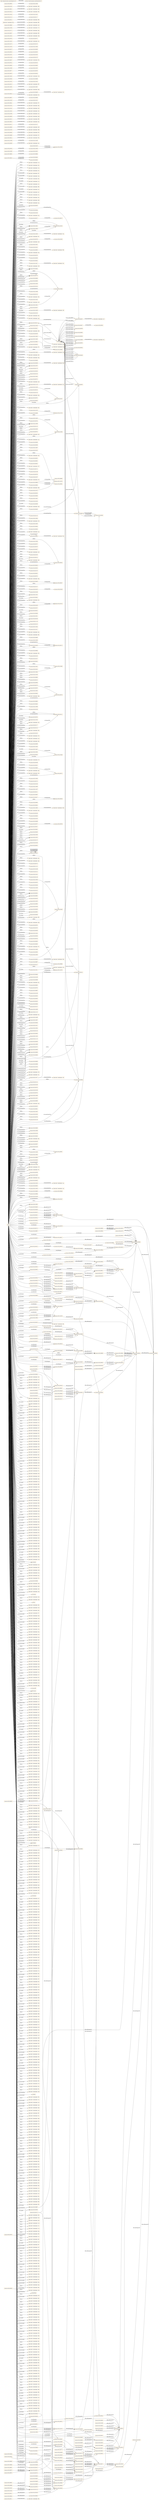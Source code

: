digraph ar2dtool_diagram { 
rankdir=LR;
size="1501"
node [shape = rectangle, color="orange"]; "resource:SIO_000511" "resource:SIO_000520" "resource:SIO_000554" "resource:SIO_000344" "resource:SIO_001265" "-5b6a7e66:174e363a9de:-7d1e" "resource:SIO_000806" "resource:SIO_000112" "resource:SIO_000072" "resource:SIO_000452" "resource:SIO_010001" "resource:SIO_010010" "-5b6a7e66:174e363a9de:-7f57" "resource:SIO_010009" "-5b6a7e66:174e363a9de:-7e3d" "resource:SIO_010341" "resource:SIO_001001" "resource:SIO_010456" "-5b6a7e66:174e363a9de:-7cfd" "resource:SIO_000750" "resource:SIO_000256" "resource:SIO_000431" "resource:SIO_000758" "-5b6a7e66:174e363a9de:-7c99" "resource:SIO_000391" "-5b6a7e66:174e363a9de:-7cce" "resource:SIO_000692" "resource:SIO_000402" "resource:SIO_001091" "resource:SIO_010336" "resource:SIO_000776" "resource:SIO_000494" "resource:SIO_000056" "resource:SIO_010530" "resource:SIO_001014" "-5b6a7e66:174e363a9de:-7cea" "resource:SIO_001405" "resource:SIO_000016" "resource:SIO_000092" "resource:SIO_010368" "resource:SIO_001216" "-5b6a7e66:174e363a9de:-7eec" "-5b6a7e66:174e363a9de:-7d52" "resource:SIO_010289" "resource:SIO_010416" "resource:SIO_010048" "-5b6a7e66:174e363a9de:-7e26" "resource:SIO_010057" "resource:SIO_000167" "resource:SIO_000314" "resource:SIO_010375" "-5b6a7e66:174e363a9de:-7f15" "resource:SIO_001232" "resource:SIO_000962" "-5b6a7e66:174e363a9de:-7e92" "-5b6a7e66:174e363a9de:-7f2f" "-5b6a7e66:174e363a9de:-7ea8" "resource:SIO_010464" "resource:SIO_010295" "resource:SIO_000417" "-5b6a7e66:174e363a9de:-7c9a" "-5b6a7e66:174e363a9de:-7d58" "resource:SIO_000106" "resource:SIO_000720" "resource:SIO_010450" "resource:SIO_010458" "resource:SIO_000532" "-5b6a7e66:174e363a9de:-7f72" "resource:SIO_000708" "resource:SIO_000070" "-5b6a7e66:174e363a9de:-7f43" "-5b6a7e66:174e363a9de:-7e9e" "resource:SIO_000404" "resource:SIO_010346" "-5b6a7e66:174e363a9de:-7d9b" "resource:SIO_010075" "resource:SIO_001176" "-5b6a7e66:174e363a9de:-7e6f" "resource:SIO_000185" "resource:SIO_001224" "resource:SIO_010035" "resource:SIO_000715" "-5b6a7e66:174e363a9de:-7c61" "-5b6a7e66:174e363a9de:-7e4f" "resource:SIO_010362" "resource:SIO_001210" "resource:SIO_001197" "resource:SIO_000116" "resource:SIO_001218" "resource:SIO_000810" "-5b6a7e66:174e363a9de:-7dea" "resource:SIO_000125" "resource:SIO_000701" "resource:SIO_000076" "resource:SIO_000456" "resource:SIO_010442" "-5b6a7e66:174e363a9de:-7fe3" "resource:SIO_000268" "resource:SIO_000499" "-5b6a7e66:174e363a9de:-7edd" "resource:SIO_001010" "resource:SIO_011126" "resource:SIO_000754" "resource:SIO_010008" "resource:SIO_001135" "resource:SIO_001095" "resource:SIO_000089" "resource:SIO_001008" "resource:SIO_010455" "resource:SIO_000722" "resource:SIO_001045" "-5b6a7e66:174e363a9de:-7e54" "resource:SIO_010462" "-5b6a7e66:174e363a9de:-7d3c" "resource:SIO_001353" "-5b6a7e66:174e363a9de:-7f27" "resource:SIO_010101" "-5b6a7e66:174e363a9de:-7ca2" "resource:SIO_000036" "resource:SIO_000647" "resource:SIO_000538" "resource:SIO_010497" "resource:SIO_001291" "resource:SIO_010783" "-5b6a7e66:174e363a9de:-7daf" "resource:SIO_000458" "resource:SIO_001174" "resource:SIO_000913" "resource:SIO_000915" "-5b6a7e66:174e363a9de:-7cbf" "resource:SIO_000613" "-5b6a7e66:174e363a9de:-7d77" "resource:SIO_000713" "resource:SIO_001188" "resource:SIO_000756" "resource:SIO_001297" "-5b6a7e66:174e363a9de:-7e75" "resource:SIO_010047" "resource:SIO_000123" "resource:SIO_000074" "resource:SIO_000083" "-5b6a7e66:174e363a9de:-7d84" "resource:SIO_010448" "resource:SIO_010533" "resource:SIO_000468" "resource:SIO_000014" "resource:SIO_000516" "resource:SIO_001093" "resource:SIO_000500" "resource:SIO_010051" "resource:SIO_001043" "resource:SIO_000508" "-5b6a7e66:174e363a9de:-7e59" "resource:SIO_000429" "resource:SIO_000809" "resource:SIO_010432" "resource:SIO_010782" "resource:SIO_000960" "resource:SIO_001132" "resource:SIO_010004" "resource:SIO_000524" "resource:SIO_000550" "-5b6a7e66:174e363a9de:-7d7d" "resource:SIO_010020" "resource:SIO_000034" "resource:SIO_000434" "-5b6a7e66:174e363a9de:-7ce3" "resource:SIO_000577" "resource:SIO_000005" "resource:SIO_010309" "-5b6a7e66:174e363a9de:-7e0f" "resource:SIO_010344" "-5b6a7e66:174e363a9de:-7cb4" "resource:SIO_000747" "resource:SIO_000279" "resource:SIO_000441" "resource:SIO_000327" "resource:SIO_000462" "resource:SIO_000143" "-5b6a7e66:174e363a9de:-7c8f" "-5b6a7e66:174e363a9de:-7ce9" "resource:SIO_001295" "resource:SIO_000114" "resource:SIO_000454" "-5b6a7e66:174e363a9de:-7f3a" "-5b6a7e66:174e363a9de:-7f8f" "-5b6a7e66:174e363a9de:-7e65" "resource:SIO_000052" "resource:SIO_010378" "resource:SIO_000353" "resource:SIO_001370" "resource:SIO_001269" "resource:SIO_000012" "resource:SIO_000752" "-5b6a7e66:174e363a9de:-7dda" "resource:SIO_000555" "resource:SIO_001107" "-5b6a7e66:174e363a9de:-7f1e" "-5b6a7e66:174e363a9de:-7e16" "resource:SIO_001301" "resource:SIO_001035" "resource:SIO_001266" "resource:SIO_011001" "resource:SIO_000541" "-5b6a7e66:174e363a9de:-7dcc" "resource:SIO_000270" "resource:SIO_000318" "resource:SIO_000549" "resource:SIO_001071" "resource:SIO_000512" "resource:SIO_000579" "resource:SIO_010460" "resource:SIO_000638" "resource:SIO_010011" "resource:SIO_001273" "resource:SIO_010410" "resource:SIO_000609" "resource:SIO_000148" "resource:SIO_011118" "resource:SIO_001213" "resource:SIO_000704" "resource:SIO_010342" "resource:SIO_010071" "-5b6a7e66:174e363a9de:-7da1" "-5b6a7e66:174e363a9de:-7fd2" "resource:SIO_000460" "resource:SIO_010039" "resource:SIO_000257" "resource:SIO_000805" "-5b6a7e66:174e363a9de:-7dbe" "-5b6a7e66:174e363a9de:-7cb8" "resource:SIO_010337" "resource:SIO_000664" "-5b6a7e66:174e363a9de:-7f60" "-5b6a7e66:174e363a9de:-7dfa" "resource:SIO_001233" "resource:SIO_001375" "resource:SIO_001267" "-5b6a7e66:174e363a9de:-7c70" "-5b6a7e66:174e363a9de:-7e43" "resource:SIO_000261" "-5b6a7e66:174e363a9de:-7e6c" "resource:SIO_010058" "resource:SIO_010451" "resource:SIO_001041" "resource:SIO_010459" "resource:SIO_000807" "resource:SIO_010358" "resource:SIO_000963" "resource:SIO_010780" "resource:SIO_000113" "-5b6a7e66:174e363a9de:-7d6e" "resource:SIO_000004" "resource:SIO_010296" "resource:SIO_000370" "resource:SIO_010002" "resource:SIO_000405" "resource:SIO_000440" "resource:SIO_000448" "resource:SIO_000721" "-5b6a7e66:174e363a9de:-7db4" "-5b6a7e66:174e363a9de:-7ff8" "resource:SIO_000751" "resource:SIO_000902" "resource:SIO_000432" "resource:SIO_010096" "resource:SIO_001294" "resource:SIO_001211" "resource:SIO_000702" "resource:SIO_010334" "-5b6a7e66:174e363a9de:-7cb2" "resource:SIO_001177" "-5b6a7e66:174e363a9de:-7ffc" "resource:SIO_000269" "-5b6a7e66:174e363a9de:-7f36" "resource:SIO_001015" "-5b6a7e66:174e363a9de:-7d73" "-5b6a7e66:174e363a9de:-7e1d" "-5b6a7e66:174e363a9de:-7de2" "resource:SIO_000390" "-5b6a7e66:174e363a9de:-7f9b" "resource:SIO_010443" "resource:SIO_000457" "resource:SIO_010043" "resource:SIO_001090" "resource:SIO_000505" "resource:SIO_001046" "-5b6a7e66:174e363a9de:-7c7f" "resource:SIO_000168" "resource:SIO_000321" "resource:SIO_001116" "resource:SIO_010376" "resource:SIO_010424" "-5b6a7e66:174e363a9de:-7da5" "resource:SIO_000965" "-5b6a7e66:174e363a9de:-7ec7" "-5b6a7e66:174e363a9de:-7d10" "resource:SIO_000418" "-5b6a7e66:174e363a9de:-7f93" "resource:SIO_001009" "resource:SIO_010056" "resource:SIO_000723" "-5b6a7e66:174e363a9de:-7fda" "resource:SIO_001264" "resource:SIO_010090" "resource:SIO_011007" "resource:SIO_000111" "resource:SIO_000097" "resource:SIO_010463" "resource:SIO_010000" "resource:SIO_000903" "resource:SIO_000614" "resource:SIO_000640" "-5b6a7e66:174e363a9de:-7d02" "resource:SIO_000146" "resource:SIO_000648" "resource:SIO_000430" "resource:SIO_001292" "resource:SIO_000289" "resource:SIO_000707" "resource:SIO_000337" "resource:SIO_000401" "resource:SIO_000459" "resource:SIO_000523" "resource:SIO_010340" "resource:SIO_010074" "-5b6a7e66:174e363a9de:-7ed5" "resource:SIO_001175" "resource:SIO_001040" "resource:SIO_000914" "resource:SIO_000275" "resource:SIO_000675" "-5b6a7e66:174e363a9de:-7e62" "resource:SIO_000784" "-5b6a7e66:174e363a9de:-7eb2" "resource:SIO_000714" "resource:SIO_011121" "-5b6a7e66:174e363a9de:-7f5d" "resource:SIO_001298" "resource:SIO_001215" "resource:SIO_010288" "resource:SIO_010415" "resource:SIO_001136" "resource:SIO_000342" "-5b6a7e66:174e363a9de:-7d85" "resource:SIO_000376" "resource:SIO_000166" "resource:SIO_010508" "resource:SIO_001231" "resource:SIO_000015" "resource:SIO_000580" "resource:SIO_000091" "resource:SIO_000150" "resource:SIO_010076" "resource:SIO_000995" "resource:SIO_001270" "resource:SIO_000307" "resource:SIO_001094" "resource:SIO_000559" "resource:SIO_000501" "resource:SIO_000509" "-5b6a7e66:174e363a9de:-7ff0" "resource:SIO_001262" "resource:SIO_010457" "-5b6a7e66:174e363a9de:-7d28" "resource:SIO_000762" "resource:SIO_001074" "resource:SIO_000539" "resource:SIO_000961" "-5b6a7e66:174e363a9de:-7fc1" "resource:SIO_010005" "resource:SIO_010345" "-5b6a7e66:174e363a9de:-7f97" "resource:SIO_000328" "resource:SIO_010100" "resource:SIO_000463" "resource:SIO_000144" "resource:SIO_000035" "resource:SIO_000435" "-5b6a7e66:174e363a9de:-7f77" "resource:SIO_010094" "resource:SIO_000395" "resource:SIO_010029" "resource:SIO_000578" "resource:SIO_000115" "resource:SIO_001217" "resource:SIO_000006" "resource:SIO_000124" "-5b6a7e66:174e363a9de:-7f48" "resource:SIO_000626" "resource:SIO_001289" "resource:SIO_000498" "-5b6a7e66:174e363a9de:-7fac" "resource:SIO_000131" "resource:SIO_000653" "resource:SIO_000753" "-5b6a7e66:174e363a9de:-7f05" "resource:SIO_000997" "resource:SIO_001296" "resource:SIO_001209" "resource:SIO_000333" "resource:SIO_000455" "-5b6a7e66:174e363a9de:-7fb6" "resource:SIO_000503" "resource:SIO_000162" "-5b6a7e66:174e363a9de:-7c93" "resource:SIO_000284" "resource:SIO_001227" "resource:SIO_010038" "-5b6a7e66:174e363a9de:-7d63" "resource:SIO_000354" "resource:SIO_011125" "-5b6a7e66:174e363a9de:-7e2c" "resource:SIO_010299" "resource:SIO_010007" "-5b6a7e66:174e363a9de:-7cc8" "resource:SIO_000556" "-5b6a7e66:174e363a9de:-7c9e" "resource:SIO_010411" "resource:SIO_010310" "resource:SIO_010054" "resource:SIO_001145" "resource:SIO_001302" "resource:SIO_000592" "resource:SIO_011002" "resource:SIO_011119" "resource:SIO_000428" "resource:SIO_000437" "-5b6a7e66:174e363a9de:-7cd5" "resource:SIO_010099" "resource:SIO_001072" "resource:SIO_000069" "-5b6a7e66:174e363a9de:-7d6a" "resource:SIO_000000" "resource:SIO_000400" "resource:SIO_000967" "resource:SIO_010461" "resource:SIO_000639" "resource:SIO_001274" "resource:SIO_000396" "resource:SIO_001003" "resource:SIO_000564" "-5b6a7e66:174e363a9de:-7e7b" "-5b6a7e66:174e363a9de:-7cf1" "resource:SIO_000719" "resource:SIO_000612" "resource:SIO_000258" "-5b6a7e66:174e363a9de:-7ca9" "resource:SIO_001214" "resource:SIO_001290" "resource:SIO_000755" "resource:SIO_001336" "resource:SIO_000705" "resource:SIO_000694" "resource:SIO_010046" "resource:SIO_000122" "resource:SIO_001038" "resource:SIO_010072" "resource:SIO_010532" "resource:SIO_000959" "-5b6a7e66:174e363a9de:-7dab" "resource:SIO_000476" "resource:SIO_000651" "resource:SIO_010025" "resource:SIO_001050" "resource:SIO_000794" "resource:SIO_001139" "resource:SIO_000073" "resource:SIO_000453" "resource:SIO_000340" "resource:SIO_010447" "resource:SIO_010059" "resource:SIO_000483" "resource:SIO_010506" "resource:SIO_000319" "resource:SIO_001234" "-5b6a7e66:174e363a9de:-7f6e" "resource:SIO_000262" "-5b6a7e66:174e363a9de:-7fb2" "resource:SIO_000449" "resource:SIO_000108" "resource:SIO_010052" "resource:SIO_000507" "resource:SIO_001260" "resource:SIO_000808" "resource:SIO_010359" "resource:SIO_010423" "resource:SIO_000589" "resource:SIO_000017" "resource:SIO_010003" "resource:SIO_010343" "-5b6a7e66:174e363a9de:-7f1b" "-5b6a7e66:174e363a9de:-7cbc" "resource:SIO_000562" "resource:SIO_000142" "resource:SIO_000433" "resource:SIO_000469" "resource:SIO_000078" "resource:SIO_010044" "-5b6a7e66:174e363a9de:-7c79" "-5b6a7e66:174e363a9de:-7f7c" "resource:SIO_000780" "resource:SIO_010030" "-5b6a7e66:174e363a9de:-7e1e" "resource:SIO_000616" "resource:SIO_000966" "resource:SIO_000302" "resource:SIO_010363" "resource:SIO_010284" "resource:SIO_000080" "resource:SIO_000984" "resource:SIO_001047" "resource:SIO_001117" "resource:SIO_010377" "resource:SIO_010091" "resource:SIO_010425" ; /*classes style*/
	"resource:SIO_010009" -> "resource:SIO_010010" [ label = "owl:disjointWith" ];
	"resource:SIO_001098" -> "resource:SIO_000272" [ label = "rdfs:subPropertyOf" ];
	"resource:SIO_010462" -> "resource:SIO_010463" [ label = "owl:disjointWith" ];
	"resource:SIO_001279" -> "resource:SIO_000008" [ label = "rdfs:subPropertyOf" ];
	"resource:SIO_010377" -> "resource:SIO_010378" [ label = "owl:disjointWith" ];
	"resource:SIO_010377" -> "-5b6a7e66:174e363a9de:-7cbf" [ label = "owl:equivalentClass" ];
	"resource:SIO_000232" -> "resource:SIO_000062" [ label = "rdfs:subPropertyOf" ];
	"resource:SIO_000805" -> "resource:SIO_000806" [ label = "owl:disjointWith" ];
	"resource:SIO_010432" -> "-5b6a7e66:174e363a9de:-7cb4" [ label = "owl:equivalentClass" ];
	"resource:SIO_000202" -> "resource:SIO_000145" [ label = "rdfs:subPropertyOf" ];
	"resource:SIO_000093" -> "resource:SIO_000068" [ label = "rdfs:subPropertyOf" ];
	"resource:SIO_001280" -> "resource:SIO_000011" [ label = "rdfs:subPropertyOf" ];
	"resource:SIO_000274" -> "resource:SIO_000497" [ label = "rdfs:subPropertyOf" ];
	"resource:SIO_000274" -> "resource:SIO_000244" [ label = "rdfs:subPropertyOf" ];
	"resource:SIO_001008" -> "-5b6a7e66:174e363a9de:-7e16" [ label = "owl:equivalentClass" ];
	"resource:SIO_000455" -> "resource:SIO_000458" [ label = "owl:disjointWith" ];
	"resource:SIO_000455" -> "-5b6a7e66:174e363a9de:-7f1e" [ label = "owl:equivalentClass" ];
	"resource:SIO_000063" -> "resource:SIO_000062" [ label = "rdfs:subPropertyOf" ];
	"resource:SIO_010082" -> "resource:SIO_010078" [ label = "rdfs:subPropertyOf" ];
	"resource:SIO_000244" -> "resource:SIO_000352" [ label = "rdfs:subPropertyOf" ];
	"resource:SIO_000636" -> "resource:SIO_000352" [ label = "rdfs:subPropertyOf" ];
	"resource:SIO_000425" -> "resource:SIO_000001" [ label = "rdfs:subPropertyOf" ];
	"resource:SIO_000214" -> "resource:SIO_000425" [ label = "rdfs:subPropertyOf" ];
	"resource:SIO_000793" -> "resource:SIO_000687" [ label = "rdfs:subPropertyOf" ];
	"resource:SIO_001401" -> "resource:SIO_001154" [ label = "rdfs:subPropertyOf" ];
	"resource:SIO_000974" -> "resource:SIO_000053" [ label = "rdfs:subPropertyOf" ];
	"resource:SIO_000497" -> "resource:SIO_000272" [ label = "rdfs:subPropertyOf" ];
	"resource:SIO_010782" -> "resource:SIO_010783" [ label = "owl:disjointWith" ];
	"resource:SIO_000286" -> "resource:SIO_000497" [ label = "rdfs:subPropertyOf" ];
	"resource:SIO_000552" -> "resource:SIO_000230" [ label = "rdfs:subPropertyOf" ];
	"resource:SIO_001262" -> "-5b6a7e66:174e363a9de:-7d85" [ label = "owl:equivalentClass" ];
	"resource:SIO_000341" -> "resource:SIO_000425" [ label = "rdfs:subPropertyOf" ];
	"resource:SIO_000733" -> "resource:SIO_000737" [ label = "rdfs:subPropertyOf" ];
	"resource:SIO_000437" -> "-5b6a7e66:174e363a9de:-7f3a" [ label = "owl:equivalentClass" ];
	"resource:SIO_010456" -> "-5b6a7e66:174e363a9de:-7c9a" [ label = "owl:equivalentClass" ];
	"resource:SIO_000311" -> "resource:SIO_000232" [ label = "rdfs:subPropertyOf" ];
	"resource:SIO_000226" -> "resource:SIO_000236" [ label = "rdfs:subPropertyOf" ];
	"resource:SIO_000775" -> "resource:SIO_000773" [ label = "rdfs:subPropertyOf" ];
	"resource:SIO_000268" -> "-5b6a7e66:174e363a9de:-7f6e" [ label = "owl:equivalentClass" ];
	"resource:SIO_000142" -> "resource:SIO_000143" [ label = "owl:disjointWith" ];
	"resource:SIO_000449" -> "resource:SIO_000468" [ label = "owl:disjointWith" ];
	"resource:SIO_000323" -> "resource:SIO_000128" [ label = "rdfs:subPropertyOf" ];
	"resource:SIO_001159" -> "resource:SIO_000062" [ label = "rdfs:subPropertyOf" ];
	"resource:SIO_000208" -> "resource:SIO_000773" [ label = "rdfs:subPropertyOf" ];
	"resource:SIO_000365" -> "resource:SIO_000219" [ label = "rdfs:subPropertyOf" ];
	"resource:SIO_000631" -> "resource:SIO_000628" [ label = "rdfs:subPropertyOf" ];
	"resource:SIO_000420" -> "resource:SIO_000425" [ label = "rdfs:subPropertyOf" ];
	"resource:SIO_000335" -> "resource:SIO_000652" [ label = "rdfs:subPropertyOf" ];
	"resource:SIO_000335" -> "resource:SIO_000293" [ label = "rdfs:subPropertyOf" ];
	"resource:SIO_000124" -> "-5b6a7e66:174e363a9de:-7f93" [ label = "owl:equivalentClass" ];
	"resource:SIO_001045" -> "-5b6a7e66:174e363a9de:-7e0f" [ label = "owl:equivalentClass" ];
	"resource:SIO_010058" -> "resource:SIO_010059" [ label = "owl:disjointWith" ];
	"resource:SIO_000673" -> "resource:SIO_000671" [ label = "rdfs:subPropertyOf" ];
	"resource:SIO_000462" -> "resource:SIO_000463" [ label = "owl:disjointWith" ];
	"resource:SIO_000251" -> "resource:SIO_000249" [ label = "rdfs:subPropertyOf" ];
	"resource:SIO_000643" -> "resource:SIO_000224" [ label = "rdfs:subPropertyOf" ];
	"resource:SIO_000558" -> "resource:SIO_010302" [ label = "rdfs:subPropertyOf" ];
	"resource:SIO_001353" -> "-5b6a7e66:174e363a9de:-7d6e" [ label = "owl:equivalentClass" ];
	"resource:SIO_000221" -> "resource:SIO_000008" [ label = "rdfs:subPropertyOf" ];
	"resource:SIO_010336" -> "resource:SIO_010337" [ label = "owl:disjointWith" ];
	"resource:SIO_000709" -> "resource:SIO_000001" [ label = "rdfs:subPropertyOf" ];
	"resource:SIO_000293" -> "resource:SIO_000203" [ label = "rdfs:subPropertyOf" ];
	"resource:SIO_011126" -> "-5b6a7e66:174e363a9de:-7c61" [ label = "owl:equivalentClass" ];
	"resource:SIO_000655" -> "resource:SIO_000294" [ label = "rdfs:subPropertyOf" ];
	"resource:SIO_000052" -> "-5b6a7e66:174e363a9de:-7fda" [ label = "owl:equivalentClass" ];
	"resource:SIO_000710" -> "resource:SIO_000709" [ label = "rdfs:subPropertyOf" ];
	"resource:SIO_000233" -> "resource:SIO_000011" [ label = "rdfs:subPropertyOf" ];
	"resource:SIO_001154" -> "resource:SIO_000294" [ label = "rdfs:subPropertyOf" ];
	"resource:SIO_000203" -> "resource:SIO_000322" [ label = "rdfs:subPropertyOf" ];
	"resource:SIO_000697" -> "resource:SIO_000709" [ label = "rdfs:subPropertyOf" ];
	"resource:SIO_001009" -> "resource:SIO_001010" [ label = "owl:disjointWith" ];
	"resource:SIO_010083" -> "resource:SIO_010079" [ label = "rdfs:subPropertyOf" ];
	"resource:SIO_000064" -> "resource:SIO_000219" [ label = "rdfs:subPropertyOf" ];
	"resource:SIO_000456" -> "resource:SIO_000457" [ label = "owl:disjointWith" ];
	"resource:SIO_000245" -> "resource:SIO_000294" [ label = "rdfs:subPropertyOf" ];
	"resource:SIO_000511" -> "-5b6a7e66:174e363a9de:-7f05" [ label = "owl:equivalentClass" ];
	"resource:SIO_000426" -> "resource:SIO_000425" [ label = "rdfs:subPropertyOf" ];
	"resource:SIO_000215" -> "resource:SIO_000011" [ label = "rdfs:subPropertyOf" ];
	"resource:SIO_001402" -> "resource:SIO_001154" [ label = "rdfs:subPropertyOf" ];
	"resource:SIO_000975" -> "resource:SIO_000093" [ label = "rdfs:subPropertyOf" ];
	"resource:SIO_000679" -> "resource:SIO_000054" [ label = "rdfs:subPropertyOf" ];
	"resource:SIO_000553" -> "resource:SIO_000231" [ label = "rdfs:subPropertyOf" ];
	"resource:SIO_000342" -> "-5b6a7e66:174e363a9de:-7f48" [ label = "owl:equivalentClass" ];
	"resource:SIO_000734" -> "resource:SIO_000699" [ label = "rdfs:subPropertyOf" ];
	"resource:SIO_000257" -> "resource:SIO_000258" [ label = "owl:disjointWith" ];
	"resource:SIO_000131" -> "resource:SIO_001197" [ label = "owl:disjointWith" ];
	"resource:SIO_000523" -> "resource:SIO_000524" [ label = "owl:disjointWith" ];
	"resource:SIO_010457" -> "-5b6a7e66:174e363a9de:-7c93" [ label = "owl:equivalentClass" ];
	"resource:SIO_000312" -> "resource:SIO_000229" [ label = "rdfs:subPropertyOf" ];
	"resource:SIO_000704" -> "resource:SIO_000721" [ label = "owl:disjointWith" ];
	"resource:SIO_000227" -> "resource:SIO_000643" [ label = "rdfs:subPropertyOf" ];
	"resource:SIO_000680" -> "resource:SIO_000679" [ label = "rdfs:subPropertyOf" ];
	"resource:SIO_010005" -> "resource:SIO_010047" [ label = "owl:disjointWith" ];
	"resource:SIO_000269" -> "resource:SIO_000270" [ label = "owl:disjointWith" ];
	"resource:SIO_010288" -> "resource:SIO_010289" [ label = "owl:disjointWith" ];
	"resource:SIO_000324" -> "resource:SIO_000202" [ label = "rdfs:subPropertyOf" ];
	"resource:SIO_010343" -> "-5b6a7e66:174e363a9de:-7cea" [ label = "owl:equivalentClass" ];
	"resource:SIO_000692" -> "resource:SIO_000694" [ label = "owl:disjointWith" ];
	"resource:SIO_000028" -> "resource:SIO_000145" [ label = "rdfs:subPropertyOf" ];
	"resource:SIO_000209" -> "resource:SIO_000773" [ label = "rdfs:subPropertyOf" ];
	"resource:SIO_000577" -> "resource:SIO_000578" [ label = "owl:disjointWith" ];
	"resource:SIO_000758" -> "resource:SIO_001093" [ label = "owl:disjointWith" ];
	"resource:SIO_000240" -> "resource:SIO_000203" [ label = "rdfs:subPropertyOf" ];
	"resource:SIO_000632" -> "resource:SIO_000210" [ label = "rdfs:subPropertyOf" ];
	"resource:SIO_000421" -> "resource:SIO_000425" [ label = "rdfs:subPropertyOf" ];
	"resource:SIO_000210" -> "resource:SIO_000628" [ label = "rdfs:subPropertyOf" ];
	"resource:SIO_000125" -> "-5b6a7e66:174e363a9de:-7f8f" [ label = "owl:equivalentClass" ];
	"resource:SIO_001046" -> "resource:SIO_001047" [ label = "owl:disjointWith" ];
	"resource:SIO_010410" -> "-5b6a7e66:174e363a9de:-7cbc" [ label = "owl:equivalentClass" ];
	"resource:SIO_000970" -> "resource:SIO_000975" [ label = "rdfs:subPropertyOf" ];
	"resource:SIO_001101" -> "resource:SIO_000709" [ label = "rdfs:subPropertyOf" ];
	"resource:SIO_000674" -> "resource:SIO_000672" [ label = "rdfs:subPropertyOf" ];
	"resource:SIO_000589" -> "-5b6a7e66:174e363a9de:-7eec" [ label = "owl:equivalentClass" ];
	"http://semanticscience.org/ontology/sio.owl" -> "http://creativecommons.org/licenses/by/4.0/" [ label = "terms:license" ];
	"resource:SIO_000252" -> "resource:SIO_000212" [ label = "rdfs:subPropertyOf" ];
	"resource:SIO_000644" -> "resource:SIO_000223" [ label = "rdfs:subPropertyOf" ];
	"resource:SIO_001269" -> "resource:SIO_001270" [ label = "owl:disjointWith" ];
	"resource:SIO_000222" -> "resource:SIO_000011" [ label = "rdfs:subPropertyOf" ];
	"resource:SIO_000011" -> "resource:SIO_000001" [ label = "rdfs:subPropertyOf" ];
	"resource:SIO_000318" -> "resource:SIO_000319" [ label = "owl:disjointWith" ];
	"resource:SIO_000294" -> "resource:SIO_000243" [ label = "rdfs:subPropertyOf" ];
	"resource:SIO_010000" -> "-5b6a7e66:174e363a9de:-7d63" [ label = "owl:equivalentClass" ];
	"resource:SIO_001209" -> "-5b6a7e66:174e363a9de:-7d9b" [ label = "owl:equivalentClass" ];
	"resource:SIO_000656" -> "resource:SIO_000655" [ label = "rdfs:subPropertyOf" ];
	"resource:SIO_000053" -> "resource:SIO_000028" [ label = "rdfs:subPropertyOf" ];
	"resource:SIO_000234" -> "resource:SIO_000008" [ label = "rdfs:subPropertyOf" ];
	"resource:SIO_001155" -> "resource:SIO_000352" [ label = "rdfs:subPropertyOf" ];
	"resource:SIO_000807" -> "resource:SIO_000808" [ label = "owl:disjointWith" ];
	"resource:SIO_001210" -> "resource:SIO_001211" [ label = "owl:disjointWith" ];
	"resource:SIO_000204" -> "resource:SIO_000322" [ label = "rdfs:subPropertyOf" ];
	"resource:SIO_000095" -> "resource:SIO_000011" [ label = "rdfs:subPropertyOf" ];
	"resource:SIO_000668" -> "resource:SIO_000628" [ label = "rdfs:subPropertyOf" ];
	"resource:SIO_010295" -> "resource:SIO_010296" [ label = "owl:disjointWith" ];
	"resource:SIO_000246" -> "resource:SIO_000245" [ label = "rdfs:subPropertyOf" ];
	"resource:SIO_000427" -> "resource:SIO_000424" [ label = "rdfs:subPropertyOf" ];
	"resource:SIO_000216" -> "resource:SIO_000008" [ label = "rdfs:subPropertyOf" ];
	"resource:SIO_001403" -> "resource:SIO_000001" [ label = "rdfs:subPropertyOf" ];
	"resource:SIO_000005" -> "resource:SIO_000340" [ label = "owl:disjointWith" ];
	"resource:SIO_000288" -> "resource:SIO_000203" [ label = "rdfs:subPropertyOf" ];
	"resource:SIO_000554" -> "resource:SIO_000555" [ label = "owl:disjointWith" ];
	"resource:SIO_000469" -> "-5b6a7e66:174e363a9de:-7f15" [ label = "owl:equivalentClass" ];
	"resource:SIO_010362" -> "-5b6a7e66:174e363a9de:-7cce" [ label = "owl:equivalentClass" ];
	"resource:SIO_000735" -> "resource:SIO_000733" [ label = "rdfs:subPropertyOf" ];
	"resource:SIO_000132" -> "resource:SIO_000322" [ label = "rdfs:subPropertyOf" ];
	"resource:SIO_010458" -> "-5b6a7e66:174e363a9de:-7c8f" [ label = "owl:equivalentClass" ];
	"resource:SIO_000313" -> "resource:SIO_000310" [ label = "rdfs:subPropertyOf" ];
	"resource:SIO_000892" -> "resource:SIO_000212" [ label = "rdfs:subPropertyOf" ];
	"resource:SIO_000228" -> "resource:SIO_000644" [ label = "rdfs:subPropertyOf" ];
	"resource:SIO_000681" -> "resource:SIO_000679" [ label = "rdfs:subPropertyOf" ];
	"resource:SIO_000017" -> "resource:SIO_000354" [ label = "owl:disjointWith" ];
	"resource:SIO_010302" -> "resource:SIO_000272" [ label = "rdfs:subPropertyOf" ];
	"resource:SIO_000089" -> "-5b6a7e66:174e363a9de:-7fc1" [ label = "owl:equivalentClass" ];
	"resource:SIO_000440" -> "-5b6a7e66:174e363a9de:-7f2f" [ label = "owl:equivalentClass" ];
	"resource:SIO_000355" -> "resource:SIO_000229" [ label = "rdfs:subPropertyOf" ];
	"resource:SIO_000059" -> "resource:SIO_000008" [ label = "rdfs:subPropertyOf" ];
	"resource:SIO_010078" -> "resource:SIO_000338" [ label = "rdfs:subPropertyOf" ];
	"resource:SIO_000325" -> "-5b6a7e66:174e363a9de:-7ff4" [ label = "owl:propertyChainAxiom" ];
	"resource:SIO_000325" -> "resource:SIO_000322" [ label = "rdfs:subPropertyOf" ];
	"resource:SIO_001035" -> "resource:SIO_001038" [ label = "owl:disjointWith" ];
	"resource:SIO_000029" -> "resource:SIO_000096" [ label = "rdfs:subPropertyOf" ];
	"resource:SIO_001301" -> "resource:SIO_001302" [ label = "owl:disjointWith" ];
	"resource:SIO_010048" -> "resource:SIO_010052" [ label = "owl:disjointWith" ];
	"resource:SIO_000482" -> "resource:SIO_000283" [ label = "rdfs:subPropertyOf" ];
	"resource:SIO_000060" -> "resource:SIO_000205" [ label = "rdfs:subPropertyOf" ];
	"resource:SIO_000452" -> "resource:SIO_000454" [ label = "owl:disjointWith" ];
	"resource:SIO_000452" -> "resource:SIO_000453" [ label = "owl:disjointWith" ];
	"resource:SIO_000241" -> "resource:SIO_000652" [ label = "rdfs:subPropertyOf" ];
	"resource:SIO_000241" -> "resource:SIO_000211" [ label = "rdfs:subPropertyOf" ];
	"resource:SIO_000633" -> "resource:SIO_000205" [ label = "rdfs:subPropertyOf" ];
	"resource:SIO_000422" -> "resource:SIO_000283" [ label = "rdfs:subPropertyOf" ];
	"resource:SIO_000211" -> "resource:SIO_000203" [ label = "rdfs:subPropertyOf" ];
	"resource:SIO_000971" -> "resource:SIO_000974" [ label = "rdfs:subPropertyOf" ];
	"resource:SIO_000307" -> "-5b6a7e66:174e363a9de:-7f60" [ label = "owl:equivalentClass" ];
	"resource:SIO_000283" -> "resource:SIO_000272" [ label = "rdfs:subPropertyOf" ];
	"resource:SIO_000675" -> "-5b6a7e66:174e363a9de:-7ec7" [ label = "owl:equivalentClass" ];
	"resource:SIO_000072" -> "resource:SIO_000073" [ label = "owl:disjointWith" ];
	"resource:SIO_000253" -> "resource:SIO_000008" [ label = "rdfs:subPropertyOf" ];
	"resource:SIO_001174" -> "-5b6a7e66:174e363a9de:-7dbe" [ label = "owl:equivalentClass" ];
	"resource:SIO_000223" -> "resource:SIO_000008" [ label = "rdfs:subPropertyOf" ];
	"resource:SIO_010423" -> "-5b6a7e66:174e363a9de:-7cb8" [ label = "owl:equivalentClass" ];
	"resource:SIO_000772" -> "resource:SIO_000631" [ label = "rdfs:subPropertyOf" ];
	"resource:SIO_000687" -> "resource:SIO_000322" [ label = "rdfs:subPropertyOf" ];
	"resource:SIO_001090" -> "resource:SIO_001091" [ label = "owl:disjointWith" ];
	"resource:SIO_000657" -> "resource:SIO_000352" [ label = "rdfs:subPropertyOf" ];
	"resource:SIO_000054" -> "resource:SIO_000053" [ label = "rdfs:subPropertyOf" ];
	"resource:SIO_000235" -> "resource:SIO_000586" [ label = "rdfs:subPropertyOf" ];
	"resource:SIO_001156" -> "resource:SIO_000294" [ label = "rdfs:subPropertyOf" ];
	"resource:SIO_001156" -> "resource:SIO_000229" [ label = "rdfs:subPropertyOf" ];
	"resource:SIO_000205" -> "resource:SIO_000212" [ label = "rdfs:subPropertyOf" ];
	"resource:SIO_000784" -> "resource:SIO_010048" [ label = "owl:disjointWith" ];
	"resource:SIO_000699" -> "resource:SIO_000737" [ label = "rdfs:subPropertyOf" ];
	"resource:SIO_000965" -> "-5b6a7e66:174e363a9de:-7e43" [ label = "owl:equivalentClass" ];
	"resource:SIO_000096" -> "resource:SIO_000093" [ label = "rdfs:subPropertyOf" ];
	"resource:SIO_000362" -> "resource:SIO_000008" [ label = "rdfs:subPropertyOf" ];
	"resource:SIO_000277" -> "resource:SIO_000631" [ label = "rdfs:subPropertyOf" ];
	"resource:SIO_000066" -> "resource:SIO_000253" [ label = "rdfs:subPropertyOf" ];
	"resource:SIO_000458" -> "-5b6a7e66:174e363a9de:-7f1b" [ label = "owl:equivalentClass" ];
	"resource:SIO_000332" -> "resource:SIO_000563" [ label = "rdfs:subPropertyOf" ];
	"resource:SIO_000247" -> "resource:SIO_000244" [ label = "rdfs:subPropertyOf" ];
	"resource:SIO_000905" -> "resource:SIO_000291" [ label = "rdfs:subPropertyOf" ];
	"resource:SIO_010532" -> "resource:SIO_010533" [ label = "owl:disjointWith" ];
	"resource:SIO_010447" -> "resource:SIO_010448" [ label = "owl:disjointWith" ];
	"resource:SIO_000217" -> "resource:SIO_000223" [ label = "rdfs:subPropertyOf" ];
	"resource:SIO_000609" -> "-5b6a7e66:174e363a9de:-7edd" [ label = "owl:equivalentClass" ];
	"resource:SIO_001404" -> "resource:SIO_001403" [ label = "rdfs:subPropertyOf" ];
	"resource:SIO_000640" -> "resource:SIO_000751" [ label = "owl:disjointWith" ];
	"resource:SIO_010363" -> "-5b6a7e66:174e363a9de:-7cc8" [ label = "owl:equivalentClass" ];
	"resource:SIO_000736" -> "resource:SIO_000001" [ label = "rdfs:subPropertyOf" ];
	"resource:SIO_010459" -> "resource:SIO_010460" [ label = "owl:disjointWith" ];
	"resource:SIO_000314" -> "-5b6a7e66:174e363a9de:-7f5d" [ label = "owl:equivalentClass" ];
	"resource:SIO_000229" -> "resource:SIO_000132" [ label = "rdfs:subPropertyOf" ];
	"resource:SIO_000682" -> "resource:SIO_000029" [ label = "rdfs:subPropertyOf" ];
	"resource:SIO_000652" -> "resource:SIO_000203" [ label = "rdfs:subPropertyOf" ];
	"resource:SIO_001096" -> "resource:SIO_000272" [ label = "rdfs:subPropertyOf" ];
	"resource:SIO_000441" -> "-5b6a7e66:174e363a9de:-7f27" [ label = "owl:equivalentClass" ];
	"resource:SIO_010375" -> "resource:SIO_010376" [ label = "owl:disjointWith" ];
	"resource:SIO_000356" -> "resource:SIO_000062" [ label = "rdfs:subPropertyOf" ];
	"resource:SIO_001277" -> "resource:SIO_000628" [ label = "rdfs:subPropertyOf" ];
	"resource:SIO_000230" -> "resource:SIO_000132" [ label = "rdfs:subPropertyOf" ];
	"resource:SIO_000145" -> "resource:SIO_000322" [ label = "rdfs:subPropertyOf" ];
	"resource:SIO_010079" -> "resource:SIO_000339" [ label = "rdfs:subPropertyOf" ];
	"resource:SIO_000960" -> "resource:SIO_000962" [ label = "owl:disjointWith" ];
	"resource:SIO_000960" -> "resource:SIO_000961" [ label = "owl:disjointWith" ];
	"resource:SIO_000272" -> "resource:SIO_000736" [ label = "rdfs:subPropertyOf" ];
	"resource:SIO_000579" -> "resource:SIO_000580" [ label = "owl:disjointWith" ];
	"resource:SIO_000061" -> "resource:SIO_000322" [ label = "rdfs:subPropertyOf" ];
	"resource:SIO_010080" -> "resource:SIO_010078" [ label = "rdfs:subPropertyOf" ];
	"resource:SIO_000242" -> "resource:SIO_000652" [ label = "rdfs:subPropertyOf" ];
	"resource:SIO_000242" -> "resource:SIO_000240" [ label = "rdfs:subPropertyOf" ];
	"resource:SIO_000634" -> "resource:SIO_000558" [ label = "rdfs:subPropertyOf" ];
	"resource:SIO_000900" -> "resource:SIO_000216" [ label = "rdfs:subPropertyOf" ];
	"resource:SIO_000549" -> "resource:SIO_000550" [ label = "owl:disjointWith" ];
	"resource:SIO_010442" -> "-5b6a7e66:174e363a9de:-7ca9" [ label = "owl:equivalentClass" ];
	"resource:SIO_000338" -> "resource:SIO_000563" [ label = "rdfs:subPropertyOf" ];
	"resource:SIO_000338" -> "resource:SIO_000243" [ label = "rdfs:subPropertyOf" ];
	"resource:SIO_000212" -> "resource:SIO_000001" [ label = "rdfs:subPropertyOf" ];
	"resource:SIO_000972" -> "resource:SIO_000974" [ label = "rdfs:subPropertyOf" ];
	"resource:SIO_000495" -> "resource:SIO_000272" [ label = "rdfs:subPropertyOf" ];
	"resource:SIO_010780" -> "-5b6a7e66:174e363a9de:-7c70" [ label = "owl:equivalentClass" ];
	"resource:SIO_000254" -> "resource:SIO_000011" [ label = "rdfs:subPropertyOf" ];
	"resource:SIO_000646" -> "resource:SIO_000643" [ label = "rdfs:subPropertyOf" ];
	"resource:SIO_000224" -> "resource:SIO_000011" [ label = "rdfs:subPropertyOf" ];
	"resource:SIO_000139" -> "resource:SIO_000132" [ label = "rdfs:subPropertyOf" ];
	"resource:SIO_010424" -> "resource:SIO_010425" [ label = "owl:disjointWith" ];
	"resource:SIO_000773" -> "resource:SIO_000252" [ label = "rdfs:subPropertyOf" ];
	"resource:SIO_000562" -> "resource:SIO_010284" [ label = "owl:disjointWith" ];
	"resource:SIO_000477" -> "resource:SIO_000422" [ label = "rdfs:subPropertyOf" ];
	"resource:SIO_010309" -> "resource:SIO_010310" [ label = "owl:disjointWith" ];
	"resource:SIO_000658" -> "resource:SIO_000657" [ label = "rdfs:subPropertyOf" ];
	"resource:SIO_001242" -> "resource:SIO_000736" [ label = "rdfs:subPropertyOf" ];
	"resource:SIO_001157" -> "resource:SIO_000352" [ label = "rdfs:subPropertyOf" ];
	"resource:SIO_000236" -> "resource:SIO_000646" [ label = "rdfs:subPropertyOf" ];
	"resource:SIO_000628" -> "resource:SIO_000001" [ label = "rdfs:subPropertyOf" ];
	"resource:SIO_000809" -> "-5b6a7e66:174e363a9de:-7e6f" [ label = "owl:equivalentClass" ];
	"resource:SIO_000206" -> "resource:SIO_000772" [ label = "rdfs:subPropertyOf" ];
	"resource:SIO_000966" -> "resource:SIO_000967" [ label = "owl:disjointWith" ];
	"resource:SIO_000363" -> "resource:SIO_000011" [ label = "rdfs:subPropertyOf" ];
	"resource:SIO_000278" -> "resource:SIO_000252" [ label = "rdfs:subPropertyOf" ];
	"resource:SIO_000810" -> "-5b6a7e66:174e363a9de:-7e6c" [ label = "owl:equivalentClass" ];
	"resource:SIO_000248" -> "resource:SIO_000352" [ label = "rdfs:subPropertyOf" ];
	"resource:SIO_000122" -> "-5b6a7e66:174e363a9de:-7f9b" [ label = "owl:equivalentClass" ];
	"resource:SIO_000490" -> "resource:SIO_000482" [ label = "rdfs:subPropertyOf" ];
	"resource:SIO_000218" -> "resource:SIO_000224" [ label = "rdfs:subPropertyOf" ];
	"resource:SIO_000671" -> "resource:SIO_000008" [ label = "rdfs:subPropertyOf" ];
	"resource:SIO_001405" -> "resource:SIO_010052" [ label = "owl:disjointWith" ];
	"resource:SIO_000586" -> "resource:SIO_000644" [ label = "rdfs:subPropertyOf" ];
	"resource:SIO_000641" -> "resource:SIO_000008" [ label = "rdfs:subPropertyOf" ];
	"resource:SIO_000737" -> "resource:SIO_000736" [ label = "rdfs:subPropertyOf" ];
	"resource:SIO_000707" -> "resource:SIO_000708" [ label = "owl:disjointWith" ];
	"resource:SIO_000291" -> "resource:SIO_000230" [ label = "rdfs:subPropertyOf" ];
	"resource:SIO_000080" -> "resource:SIO_000448" [ label = "owl:disjointWith" ];
	"resource:SIO_001097" -> "resource:SIO_000272" [ label = "rdfs:subPropertyOf" ];
	"resource:SIO_010461" -> "resource:SIO_010464" [ label = "owl:disjointWith" ];
	"resource:SIO_001278" -> "resource:SIO_000628" [ label = "rdfs:subPropertyOf" ];
	"resource:SIO_000749" -> "resource:SIO_000737" [ label = "rdfs:subPropertyOf" ];
	"resource:SIO_000231" -> "resource:SIO_000062" [ label = "rdfs:subPropertyOf" ];
	"resource:SIO_000020" -> "resource:SIO_000210" [ label = "rdfs:subPropertyOf" ];
	"resource:SIO_010346" -> "-5b6a7e66:174e363a9de:-7cd5" [ label = "owl:equivalentClass" ];
	"resource:SIO_000719" -> "resource:SIO_000720" [ label = "owl:disjointWith" ];
	"resource:SIO_000092" -> "-5b6a7e66:174e363a9de:-7fb6" [ label = "owl:equivalentClass" ];
	"resource:SIO_000484" -> "resource:SIO_000482" [ label = "rdfs:subPropertyOf" ];
	"resource:SIO_000273" -> "resource:SIO_000053" [ label = "rdfs:subPropertyOf" ];
	"resource:SIO_000062" -> "resource:SIO_000322" [ label = "rdfs:subPropertyOf" ];
	"resource:SIO_010081" -> "resource:SIO_010079" [ label = "rdfs:subPropertyOf" ];
	"resource:SIO_001375" -> "-5b6a7e66:174e363a9de:-7d6a" [ label = "owl:equivalentClass" ];
	"resource:SIO_000369" -> "resource:SIO_000273" [ label = "rdfs:subPropertyOf" ];
	"resource:SIO_000243" -> "resource:SIO_000322" [ label = "rdfs:subPropertyOf" ];
	"resource:SIO_000635" -> "resource:SIO_000294" [ label = "rdfs:subPropertyOf" ];
	"resource:SIO_000901" -> "resource:SIO_000215" [ label = "rdfs:subPropertyOf" ];
	"resource:SIO_000424" -> "resource:SIO_000283" [ label = "rdfs:subPropertyOf" ];
	"resource:SIO_000339" -> "resource:SIO_000557" [ label = "rdfs:subPropertyOf" ];
	"resource:SIO_000339" -> "resource:SIO_000243" [ label = "rdfs:subPropertyOf" ];
	"resource:SIO_000213" -> "resource:SIO_000425" [ label = "rdfs:subPropertyOf" ];
	"resource:SIO_000128" -> "resource:SIO_000061" [ label = "rdfs:subPropertyOf" ];
	"resource:SIO_000973" -> "resource:SIO_000975" [ label = "rdfs:subPropertyOf" ];
	"resource:SIO_000496" -> "resource:SIO_000495" [ label = "rdfs:subPropertyOf" ];
	"resource:SIO_000255" -> "resource:SIO_000008" [ label = "rdfs:subPropertyOf" ];
	"resource:SIO_000647" -> "resource:SIO_000648" [ label = "owl:disjointWith" ];
	"resource:SIO_010455" -> "-5b6a7e66:174e363a9de:-7c9e" [ label = "owl:equivalentClass" ];
	"resource:SIO_000310" -> "resource:SIO_000093" [ label = "rdfs:subPropertyOf" ];
	"resource:SIO_000225" -> "resource:SIO_000235" [ label = "rdfs:subPropertyOf" ];
	"resource:SIO_000774" -> "resource:SIO_000772" [ label = "rdfs:subPropertyOf" ];
	"resource:SIO_001116" -> "resource:SIO_001117" [ label = "owl:disjointWith" ];
	"resource:SIO_000563" -> "resource:SIO_000628" [ label = "rdfs:subPropertyOf" ];
	"resource:SIO_000352" -> "resource:SIO_000243" [ label = "rdfs:subPropertyOf" ];
	"resource:SIO_001273" -> "resource:SIO_001274" [ label = "owl:disjointWith" ];
	"resource:SIO_000322" -> "resource:SIO_000001" [ label = "rdfs:subPropertyOf" ];
	"resource:SIO_001158" -> "resource:SIO_000229" [ label = "rdfs:subPropertyOf" ];
	"resource:SIO_000629" -> "resource:SIO_000557" [ label = "rdfs:subPropertyOf" ];
	"resource:SIO_000207" -> "resource:SIO_000772" [ label = "rdfs:subPropertyOf" ];
	"resource:SIO_010100" -> "resource:SIO_010101" [ label = "owl:disjointWith" ];
	"resource:SIO_000364" -> "resource:SIO_000253" [ label = "rdfs:subPropertyOf" ];
	"resource:SIO_000630" -> "resource:SIO_010302" [ label = "rdfs:subPropertyOf" ];
	"resource:SIO_000068" -> "resource:SIO_000061" [ label = "rdfs:subPropertyOf" ];
	"resource:SIO_000334" -> "resource:SIO_000652" [ label = "rdfs:subPropertyOf" ];
	"resource:SIO_000334" -> "resource:SIO_000288" [ label = "rdfs:subPropertyOf" ];
	"resource:SIO_000249" -> "resource:SIO_000294" [ label = "rdfs:subPropertyOf" ];
	"resource:SIO_000123" -> "-5b6a7e66:174e363a9de:-7f97" [ label = "owl:equivalentClass" ];
	"resource:SIO_010057" -> "-5b6a7e66:174e363a9de:-7d3c" [ label = "owl:equivalentClass" ];
	"resource:SIO_000491" -> "resource:SIO_000482" [ label = "rdfs:subPropertyOf" ];
	"resource:SIO_000219" -> "resource:SIO_000011" [ label = "rdfs:subPropertyOf" ];
	"resource:SIO_000672" -> "resource:SIO_000011" [ label = "rdfs:subPropertyOf" ];
	"resource:SIO_000008" -> "resource:SIO_000001" [ label = "rdfs:subPropertyOf" ];
	"resource:SIO_000250" -> "resource:SIO_000248" [ label = "rdfs:subPropertyOf" ];
	"resource:SIO_000642" -> "resource:SIO_000011" [ label = "rdfs:subPropertyOf" ];
	"resource:SIO_000557" -> "resource:SIO_000212" [ label = "rdfs:subPropertyOf" ];
	"resource:SIO_000738" -> "resource:SIO_000737" [ label = "rdfs:subPropertyOf" ];
	"resource:SIO_000612" -> "-5b6a7e66:174e363a9de:-7ed5" [ label = "owl:equivalentClass" ];
	"NULL" -> "-5b6a7e66:174e363a9de:-7e3c" [ label = "owl:intersectionOf" ];
	"NULL" -> "resource:SIO_000498" [ label = "rdf:first" ];
	"NULL" -> "-5b6a7e66:174e363a9de:-7c1f" [ label = "rdf:rest" ];
	"NULL" -> "resource:SIO_000070" [ label = "rdf:first" ];
	"NULL" -> "resource:SIO_000776" [ label = "owl:someValuesFrom" ];
	"NULL" -> "resource:SIO_000115" [ label = "rdf:first" ];
	"NULL" -> "resource:SIO_000613" [ label = "owl:someValuesFrom" ];
	"NULL" -> "resource:SIO_000146" [ label = "owl:someValuesFrom" ];
	"NULL" -> "resource:SIO_000072" [ label = "owl:someValuesFrom" ];
	"NULL" -> "-5b6a7e66:174e363a9de:-7e61" [ label = "rdf:rest" ];
	"NULL" -> "-5b6a7e66:174e363a9de:-7e9e" [ label = "owl:allValuesFrom" ];
	"NULL" -> "resource:SIO_000059" [ label = "owl:onProperty" ];
	"NULL" -> "resource:SIO_010344" [ label = "owl:someValuesFrom" ];
	"NULL" -> "resource:SIO_001217" [ label = "rdf:first" ];
	"NULL" -> "resource:SIO_001177" [ label = "owl:someValuesFrom" ];
	"NULL" -> "-5b6a7e66:174e363a9de:-7ce6" [ label = "rdf:rest" ];
	"NULL" -> "resource:SIO_011007" [ label = "owl:someValuesFrom" ];
	"NULL" -> "resource:SIO_000210" [ label = "owl:onProperty" ];
	"NULL" -> "-5b6a7e66:174e363a9de:-7ca7" [ label = "rdf:rest" ];
	"NULL" -> "resource:SIO_010450" [ label = "owl:someValuesFrom" ];
	"NULL" -> "resource:SIO_000433" [ label = "rdf:first" ];
	"NULL" -> "resource:SIO_000268" [ label = "owl:someValuesFrom" ];
	"NULL" -> "resource:SIO_010375" [ label = "rdf:first" ];
	"NULL" -> "-5b6a7e66:174e363a9de:-7d73" [ label = "owl:someValuesFrom" ];
	"NULL" -> "-5b6a7e66:174e363a9de:-7ce2" [ label = "owl:intersectionOf" ];
	"NULL" -> "resource:SIO_000499" [ label = "owl:someValuesFrom" ];
	"NULL" -> "resource:SIO_000006" [ label = "rdf:first" ];
	"NULL" -> "resource:SIO_000456" [ label = "rdf:first" ];
	"NULL" -> "resource:SIO_000272" [ label = "owl:onProperty" ];
	"NULL" -> "-5b6a7e66:174e363a9de:-7faf" [ label = "rdf:rest" ];
	"NULL" -> "-5b6a7e66:174e363a9de:-7dab" [ label = "owl:someValuesFrom" ];
	"NULL" -> "-5b6a7e66:174e363a9de:-7c52" [ label = "owl:members" ];
	"NULL" -> "-5b6a7e66:174e363a9de:-7c10" [ label = "owl:members" ];
	"NULL" -> "-5b6a7e66:174e363a9de:-7c35" [ label = "rdf:rest" ];
	"NULL" -> "resource:SIO_000069" [ label = "owl:someValuesFrom" ];
	"NULL" -> "-5b6a7e66:174e363a9de:-7ee2" [ label = "rdf:rest" ];
	"NULL" -> "-5b6a7e66:174e363a9de:-7fd1" [ label = "owl:intersectionOf" ];
	"NULL" -> "resource:SIO_000096" [ label = "owl:onProperty" ];
	"NULL" -> "-5b6a7e66:174e363a9de:-7f90" [ label = "rdf:rest" ];
	"NULL" -> "-5b6a7e66:174e363a9de:-7e25" [ label = "owl:intersectionOf" ];
	"NULL" -> "-5b6a7e66:174e363a9de:-7c42" [ label = "rdf:rest" ];
	"NULL" -> "-5b6a7e66:174e363a9de:-7d1c" [ label = "rdf:rest" ];
	"NULL" -> "-5b6a7e66:174e363a9de:-7c07" [ label = "rdf:rest" ];
	"NULL" -> "resource:SIO_000434" [ label = "rdf:first" ];
	"NULL" -> "-5b6a7e66:174e363a9de:-7e05" [ label = "owl:unionOf" ];
	"NULL" -> "-5b6a7e66:174e363a9de:-7f12" [ label = "rdf:rest" ];
	"NULL" -> "resource:SIO_010079" [ label = "owl:onProperty" ];
	"NULL" -> "-5b6a7e66:174e363a9de:-7db4" [ label = "owl:someValuesFrom" ];
	"NULL" -> "-5b6a7e66:174e363a9de:-7c03" [ label = "rdf:rest" ];
	"NULL" -> "resource:SIO_000214" [ label = "owl:onProperty" ];
	"NULL" -> "resource:SIO_010376" [ label = "rdf:first" ];
	"NULL" -> "-5b6a7e66:174e363a9de:-7eb0" [ label = "rdf:rest" ];
	"NULL" -> "resource:SIO_010094" [ label = "owl:someValuesFrom" ];
	"NULL" -> "resource:SIO_010010" [ label = "owl:onClass" ];
	"NULL" -> "-5b6a7e66:174e363a9de:-7fef" [ label = "owl:unionOf" ];
	"NULL" -> "resource:SIO_010463" [ label = "rdf:first" ];
	"NULL" -> "resource:SIO_000808" [ label = "rdf:first" ];
	"NULL" -> "-5b6a7e66:174e363a9de:-7fb2" [ label = "owl:someValuesFrom" ];
	"NULL" -> "-5b6a7e66:174e363a9de:-7cdb" [ label = "rdf:rest" ];
	"NULL" -> "resource:SIO_001047" [ label = "rdf:first" ];
	"NULL" -> "resource:SIO_010358" [ label = "rdf:first" ];
	"NULL" -> "resource:SIO_010008" [ label = "owl:someValuesFrom" ];
	"NULL" -> "resource:SIO_000261" [ label = "owl:someValuesFrom" ];
	"NULL" -> "-5b6a7e66:174e363a9de:-7c9f" [ label = "rdf:rest" ];
	"NULL" -> "-5b6a7e66:174e363a9de:-7e99" [ label = "rdf:rest" ];
	"NULL" -> "resource:SIO_001050" [ label = "owl:someValuesFrom" ];
	"NULL" -> "resource:SIO_000635" [ label = "owl:onProperty" ];
	"NULL" -> "-5b6a7e66:174e363a9de:-7cf1" [ label = "owl:someValuesFrom" ];
	"NULL" -> "-5b6a7e66:174e363a9de:-7c27" [ label = "owl:members" ];
	"NULL" -> "resource:SIO_000035" [ label = "rdf:first" ];
	"NULL" -> "-5b6a7e66:174e363a9de:-7daf" [ label = "owl:someValuesFrom" ];
	"NULL" -> "-5b6a7e66:174e363a9de:-7db1" [ label = "rdf:rest" ];
	"NULL" -> "resource:SIO_000355" [ label = "owl:onProperty" ];
	"NULL" -> "-5b6a7e66:174e363a9de:-7e4f" [ label = "owl:someValuesFrom" ];
	"NULL" -> "resource:SIO_000325" [ label = "rdf:first" ];
	"NULL" -> "-5b6a7e66:174e363a9de:-7ce9" [ label = "rdf:first" ];
	"NULL" -> "resource:SIO_001234" [ label = "owl:someValuesFrom" ];
	"NULL" -> "-5b6a7e66:174e363a9de:-7d25" [ label = "rdf:rest" ];
	"NULL" -> "resource:SIO_000707" [ label = "owl:someValuesFrom" ];
	"NULL" -> "resource:SIO_010464" [ label = "rdf:first" ];
	"NULL" -> "-5b6a7e66:174e363a9de:-7c7a" [ label = "rdf:rest" ];
	"NULL" -> "-5b6a7e66:174e363a9de:-7e58" [ label = "owl:intersectionOf" ];
	"NULL" -> "resource:SIO_001215" [ label = "rdf:first" ];
	"NULL" -> "-5b6a7e66:174e363a9de:-7c3f" [ label = "rdf:rest" ];
	"NULL" -> "resource:SIO_011119" [ label = "owl:someValuesFrom" ];
	"NULL" -> "resource:SIO_000273" [ label = "owl:onProperty" ];
	"NULL" -> "resource:SIO_000915" [ label = "rdf:first" ];
	"NULL" -> "-5b6a7e66:174e363a9de:-7c4c" [ label = "rdf:rest" ];
	"NULL" -> "resource:SIO_000312" [ label = "owl:onProperty" ];
	"NULL" -> "-5b6a7e66:174e363a9de:-7f1c" [ label = "rdf:rest" ];
	"NULL" -> "-5b6a7e66:174e363a9de:-7c0d" [ label = "rdf:rest" ];
	"NULL" -> "resource:SIO_001227" [ label = "owl:someValuesFrom" ];
	"NULL" -> "-5b6a7e66:174e363a9de:-7e03" [ label = "rdf:rest" ];
	"NULL" -> "resource:SIO_000333" [ label = "rdf:first" ];
	"NULL" -> "-5b6a7e66:174e363a9de:-7c99" [ label = "rdf:first" ];
	"NULL" -> "-5b6a7e66:174e363a9de:-7de4" [ label = "rdf:first" ];
	"NULL" -> "-5b6a7e66:174e363a9de:-7c1a" [ label = "rdf:rest" ];
	"NULL" -> "resource:SIO_001003" [ label = "owl:someValuesFrom" ];
	"NULL" -> "-5b6a7e66:174e363a9de:-7ffb" [ label = "owl:unionOf" ];
	"NULL" -> "resource:SIO_000762" [ label = "owl:someValuesFrom" ];
	"NULL" -> "-5b6a7e66:174e363a9de:-7e65" [ label = "rdf:first" ];
	"NULL" -> "resource:SIO_000256" [ label = "owl:someValuesFrom" ];
	"NULL" -> "-5b6a7e66:174e363a9de:-7c48" [ label = "rdf:rest" ];
	"NULL" -> "-5b6a7e66:174e363a9de:-7f1a" [ label = "owl:unionOf" ];
	"NULL" -> "resource:SIO_000115" [ label = "owl:someValuesFrom" ];
	"NULL" -> "resource:SIO_000671" [ label = "owl:onProperty" ];
	"NULL" -> "resource:SIO_010296" [ label = "rdf:first" ];
	"NULL" -> "-5b6a7e66:174e363a9de:-7d2f" [ label = "rdf:rest" ];
	"NULL" -> "resource:SIO_000755" [ label = "owl:someValuesFrom" ];
	"NULL" -> "-5b6a7e66:174e363a9de:-7c90" [ label = "rdf:rest" ];
	"NULL" -> "resource:SIO_000402" [ label = "owl:onClass" ];
	"NULL" -> "-5b6a7e66:174e363a9de:-7c55" [ label = "rdf:rest" ];
	"NULL" -> "resource:SIO_000341" [ label = "owl:onProperty" ];
	"NULL" -> "resource:SIO_000501" [ label = "owl:onClass" ];
	"NULL" -> "-5b6a7e66:174e363a9de:-7f32" [ label = "rdf:rest" ];
	"NULL" -> "resource:SIO_010450" [ label = "rdf:first" ];
	"NULL" -> "-5b6a7e66:174e363a9de:-7db3" [ label = "owl:intersectionOf" ];
	"NULL" -> "-5b6a7e66:174e363a9de:-7e4c" [ label = "rdf:rest" ];
	"NULL" -> "-5b6a7e66:174e363a9de:-7cee" [ label = "rdf:rest" ];
	"NULL" -> "-5b6a7e66:174e363a9de:-7e0d" [ label = "rdf:rest" ];
	"NULL" -> "resource:SIO_000507" [ label = "owl:allValuesFrom" ];
	"NULL" -> "resource:SIO_000113" [ label = "owl:someValuesFrom" ];
	"NULL" -> "resource:SIO_010038" [ label = "owl:someValuesFrom" ];
	"NULL" -> "-5b6a7e66:174e363a9de:-7e1a" [ label = "rdf:rest" ];
	"NULL" -> "resource:SIO_010008" [ label = "owl:onClass" ];
	"NULL" -> "-5b6a7e66:174e363a9de:-7c86" [ label = "owl:unionOf" ];
	"NULL" -> "resource:SIO_010001" [ label = "owl:onClass" ];
	"NULL" -> "-5b6a7e66:174e363a9de:-7d72" [ label = "owl:intersectionOf" ];
	"NULL" -> "resource:SIO_000723" [ label = "owl:someValuesFrom" ];
	"NULL" -> "resource:SIO_000097" [ label = "owl:someValuesFrom" ];
	"NULL" -> "resource:SIO_000006" [ label = "owl:someValuesFrom" ];
	"NULL" -> "-5b6a7e66:174e363a9de:-7e6e" [ label = "owl:unionOf" ];
	"NULL" -> "resource:SIO_001265" [ label = "rdf:first" ];
	"NULL" -> "-5b6a7e66:174e363a9de:-7f71" [ label = "owl:intersectionOf" ];
	"NULL" -> "-5b6a7e66:174e363a9de:-7f43" [ label = "owl:someValuesFrom" ];
	"NULL" -> "resource:SIO_000291" [ label = "owl:onProperty" ];
	"NULL" -> "resource:SIO_001211" [ label = "owl:someValuesFrom" ];
	"NULL" -> "resource:SIO_010001" [ label = "rdf:first" ];
	"NULL" -> "-5b6a7e66:174e363a9de:-7fd9" [ label = "owl:unionOf" ];
	"NULL" -> "resource:SIO_000015" [ label = "rdf:first" ];
	"NULL" -> "resource:SIO_000675" [ label = "owl:someValuesFrom" ];
	"NULL" -> "resource:SIO_000036" [ label = "owl:someValuesFrom" ];
	"NULL" -> "-5b6a7e66:174e363a9de:-7eea" [ label = "rdf:rest" ];
	"NULL" -> "-5b6a7e66:174e363a9de:-7fc0" [ label = "owl:intersectionOf" ];
	"NULL" -> "-5b6a7e66:174e363a9de:-7de2" [ label = "owl:someValuesFrom" ];
	"NULL" -> "-5b6a7e66:174e363a9de:-7c78" [ label = "owl:intersectionOf" ];
	"NULL" -> "-5b6a7e66:174e363a9de:-7d45" [ label = "rdf:rest" ];
	"NULL" -> "-5b6a7e66:174e363a9de:-7c5f" [ label = "rdf:rest" ];
	"NULL" -> "resource:SIO_000106" [ label = "owl:someValuesFrom" ];
	"NULL" -> "-5b6a7e66:174e363a9de:-7e85" [ label = "owl:someValuesFrom" ];
	"NULL" -> "-5b6a7e66:174e363a9de:-7dd2" [ label = "owl:intersectionOf" ];
	"NULL" -> "-5b6a7e66:174e363a9de:-7df9" [ label = "owl:unionOf" ];
	"NULL" -> "resource:SIO_000004" [ label = "owl:someValuesFrom" ];
	"NULL" -> "-5b6a7e66:174e363a9de:-7da0" [ label = "owl:intersectionOf" ];
	"NULL" -> "-5b6a7e66:174e363a9de:-7f1d" [ label = "owl:unionOf" ];
	"NULL" -> "-5b6a7e66:174e363a9de:-7e3d" [ label = "owl:someValuesFrom" ];
	"NULL" -> "resource:SIO_000752" [ label = "owl:someValuesFrom" ];
	"NULL" -> "resource:SIO_000984" [ label = "rdf:first" ];
	"NULL" -> "-5b6a7e66:174e363a9de:-7d9a" [ label = "owl:unionOf" ];
	"NULL" -> "-5b6a7e66:174e363a9de:-7c2d" [ label = "rdf:rest" ];
	"NULL" -> "xsd:double" [ label = "owl:onDatatype" ];
	"NULL" -> "resource:SIO_000370" [ label = "owl:allValuesFrom" ];
	"NULL" -> "resource:SIO_001266" [ label = "rdf:first" ];
	"NULL" -> "-5b6a7e66:174e363a9de:-7e23" [ label = "rdf:rest" ];
	"NULL" -> "-5b6a7e66:174e363a9de:-7f5f" [ label = "owl:unionOf" ];
	"NULL" -> "resource:SIO_010002" [ label = "rdf:first" ];
	"NULL" -> "-5b6a7e66:174e363a9de:-7cd8" [ label = "owl:intersectionOf" ];
	"NULL" -> "resource:SIO_000966" [ label = "rdf:first" ];
	"NULL" -> "resource:SIO_000400" [ label = "rdf:first" ];
	"NULL" -> "-5b6a7e66:174e363a9de:-7c3a" [ label = "rdf:rest" ];
	"NULL" -> "-5b6a7e66:174e363a9de:-7dac" [ label = "rdf:rest" ];
	"NULL" -> "-5b6a7e66:174e363a9de:-7f14" [ label = "owl:intersectionOf" ];
	"NULL" -> "resource:SIO_010080" [ label = "owl:onProperty" ];
	"NULL" -> "resource:SIO_010342" [ label = "rdf:first" ];
	"NULL" -> "resource:SIO_000776" [ label = "rdf:first" ];
	"NULL" -> "resource:SIO_000228" [ label = "owl:onProperty" ];
	"NULL" -> "resource:SIO_000310" [ label = "owl:onProperty" ];
	"NULL" -> "resource:SIO_000300" [ label = "owl:onProperty" ];
	"NULL" -> "-5b6a7e66:174e363a9de:-7c96" [ label = "rdf:rest" ];
	"NULL" -> "-5b6a7e66:174e363a9de:-7de6" [ label = "owl:someValuesFrom" ];
	"NULL" -> "resource:SIO_001294" [ label = "rdf:first" ];
	"NULL" -> "resource:SIO_000427" [ label = "owl:onProperty" ];
	"NULL" -> "resource:SIO_000720" [ label = "owl:someValuesFrom" ];
	"NULL" -> "-5b6a7e66:174e363a9de:-7cb5" [ label = "rdf:rest" ];
	"NULL" -> "resource:SIO_010099" [ label = "owl:someValuesFrom" ];
	"NULL" -> "-5b6a7e66:174e363a9de:-7c0b" [ label = "owl:members" ];
	"NULL" -> "xsd:string" [ label = "owl:someValuesFrom" ];
	"NULL" -> "-5b6a7e66:174e363a9de:-7dcb" [ label = "owl:intersectionOf" ];
	"NULL" -> "resource:SIO_010051" [ label = "rdf:first" ];
	"NULL" -> "resource:SIO_000111" [ label = "rdf:first" ];
	"NULL" -> "resource:SIO_000641" [ label = "owl:onProperty" ];
	"NULL" -> "resource:SIO_000167" [ label = "rdf:first" ];
	"NULL" -> "resource:SIO_000713" [ label = "owl:someValuesFrom" ];
	"NULL" -> "-5b6a7e66:174e363a9de:-7d4f" [ label = "rdf:rest" ];
	"NULL" -> "resource:SIO_010416" [ label = "owl:someValuesFrom" ];
	"NULL" -> "rdf:nil" [ label = "rdf:rest" ];
	"NULL" -> "-5b6a7e66:174e363a9de:-7eb2" [ label = "owl:someValuesFrom" ];
	"NULL" -> "-5b6a7e66:174e363a9de:-7f45" [ label = "rdf:rest" ];
	"NULL" -> "-5b6a7e66:174e363a9de:-7c36" [ label = "rdf:rest" ];
	"NULL" -> "-5b6a7e66:174e363a9de:-7d62" [ label = "owl:unionOf" ];
	"NULL" -> "resource:SIO_001040" [ label = "owl:someValuesFrom" ];
	"NULL" -> "-5b6a7e66:174e363a9de:-7f17" [ label = "rdf:rest" ];
	"NULL" -> "-5b6a7e66:174e363a9de:-7e1e" [ label = "owl:someValuesFrom" ];
	"NULL" -> "-5b6a7e66:174e363a9de:-7e64" [ label = "owl:intersectionOf" ];
	"NULL" -> "resource:SIO_000758" [ label = "owl:someValuesFrom" ];
	"NULL" -> "-5b6a7e66:174e363a9de:-7c08" [ label = "rdf:rest" ];
	"NULL" -> "-5b6a7e66:174e363a9de:-7c43" [ label = "rdf:rest" ];
	"NULL" -> "resource:SIO_010464" [ label = "owl:someValuesFrom" ];
	"NULL" -> "-5b6a7e66:174e363a9de:-7f47" [ label = "owl:intersectionOf" ];
	"NULL" -> "-5b6a7e66:174e363a9de:-7ef0" [ label = "rdf:rest" ];
	"NULL" -> "-5b6a7e66:174e363a9de:-7c04" [ label = "rdf:rest" ];
	"NULL" -> "resource:SIO_000342" [ label = "rdf:first" ];
	"NULL" -> "resource:SIO_001231" [ label = "owl:someValuesFrom" ];
	"NULL" -> "resource:SIO_000702" [ label = "owl:onClass" ];
	"NULL" -> "resource:SIO_000162" [ label = "owl:someValuesFrom" ];
	"NULL" -> "-5b6a7e66:174e363a9de:-7d2a" [ label = "rdf:rest" ];
	"NULL" -> "resource:SIO_000148" [ label = "owl:someValuesFrom" ];
	"NULL" -> "-5b6a7e66:174e363a9de:-7c50" [ label = "rdf:rest" ];
	"NULL" -> "resource:SIO_000362" [ label = "owl:onProperty" ];
	"NULL" -> "-5b6a7e66:174e363a9de:-7e3a" [ label = "rdf:rest" ];
	"NULL" -> "-5b6a7e66:174e363a9de:-7dd7" [ label = "rdf:rest" ];
	"NULL" -> "resource:SIO_000963" [ label = "rdf:first" ];
	"NULL" -> "resource:SIO_000168" [ label = "rdf:first" ];
	"NULL" -> "-5b6a7e66:174e363a9de:-7dd9" [ label = "owl:intersectionOf" ];
	"NULL" -> "-5b6a7e66:174e363a9de:-7e00" [ label = "owl:intersectionOf" ];
	"NULL" -> "-5b6a7e66:174e363a9de:-7e81" [ label = "rdf:first" ];
	"NULL" -> "resource:SIO_000091" [ label = "owl:allValuesFrom" ];
	"NULL" -> "resource:SIO_000559" [ label = "owl:someValuesFrom" ];
	"NULL" -> "resource:SIO_010448" [ label = "owl:onClass" ];
	"NULL" -> "resource:SIO_000370" [ label = "rdf:first" ];
	"NULL" -> "resource:SIO_000640" [ label = "owl:someValuesFrom" ];
	"NULL" -> "resource:SIO_010058" [ label = "rdf:first" ];
	"NULL" -> "resource:SIO_000092" [ label = "owl:someValuesFrom" ];
	"NULL" -> "resource:SIO_000395" [ label = "owl:someValuesFrom" ];
	"NULL" -> "resource:SIO_001260" [ label = "rdf:first" ];
	"NULL" -> "resource:SIO_000638" [ label = "owl:someValuesFrom" ];
	"NULL" -> "-5b6a7e66:174e363a9de:-7cb3" [ label = "owl:intersectionOf" ];
	"NULL" -> "-5b6a7e66:174e363a9de:-7d1e" [ label = "owl:someValuesFrom" ];
	"NULL" -> "-5b6a7e66:174e363a9de:-7f4f" [ label = "rdf:rest" ];
	"NULL" -> "resource:SIO_011002" [ label = "owl:someValuesFrom" ];
	"NULL" -> "resource:SIO_000715" [ label = "owl:someValuesFrom" ];
	"NULL" -> "resource:SIO_001210" [ label = "rdf:first" ];
	"NULL" -> "resource:SIO_000284" [ label = "owl:someValuesFrom" ];
	"NULL" -> "-5b6a7e66:174e363a9de:-7e82" [ label = "rdf:rest" ];
	"NULL" -> "-5b6a7e66:174e363a9de:-7fe0" [ label = "rdf:rest" ];
	"NULL" -> "-5b6a7e66:174e363a9de:-7dfe" [ label = "rdf:rest" ];
	"NULL" -> "-5b6a7e66:174e363a9de:-7c4d" [ label = "rdf:rest" ];
	"NULL" -> "resource:SIO_000083" [ label = "owl:someValuesFrom" ];
	"NULL" -> "-5b6a7e66:174e363a9de:-7e08" [ label = "rdf:rest" ];
	"NULL" -> "resource:SIO_000015" [ label = "owl:allValuesFrom" ];
	"NULL" -> "-5b6a7e66:174e363a9de:-7c0e" [ label = "rdf:rest" ];
	"NULL" -> "resource:SIO_010362" [ label = "owl:someValuesFrom" ];
	"NULL" -> "-5b6a7e66:174e363a9de:-7dea" [ label = "owl:someValuesFrom" ];
	"NULL" -> "-5b6a7e66:174e363a9de:-7c5a" [ label = "rdf:rest" ];
	"NULL" -> "-5b6a7e66:174e363a9de:-7c37" [ label = "owl:members" ];
	"NULL" -> "-5b6a7e66:174e363a9de:-7f2a" [ label = "rdf:rest" ];
	"NULL" -> "-5b6a7e66:174e363a9de:-7d49" [ label = "owl:intersectionOf" ];
	"NULL" -> "resource:SIO_010059" [ label = "rdf:first" ];
	"NULL" -> "-5b6a7e66:174e363a9de:-7c1b" [ label = "rdf:rest" ];
	"NULL" -> "-5b6a7e66:174e363a9de:-7d8a" [ label = "owl:intersectionOf" ];
	"NULL" -> "resource:SIO_000390" [ label = "owl:someValuesFrom" ];
	"NULL" -> "xsd:anyURI" [ label = "owl:someValuesFrom" ];
	"NULL" -> "resource:SIO_010443" [ label = "owl:someValuesFrom" ];
	"NULL" -> "rdfs:Literal" [ label = "owl:allValuesFrom" ];
	"NULL" -> "resource:SIO_001210" [ label = "owl:someValuesFrom" ];
	"NULL" -> "resource:SIO_010010" [ label = "rdf:first" ];
	"NULL" -> "-5b6a7e66:174e363a9de:-7ee9" [ label = "rdf:rest" ];
	"NULL" -> "resource:SIO_001211" [ label = "rdf:first" ];
	"NULL" -> "resource:SIO_001188" [ label = "owl:someValuesFrom" ];
	"NULL" -> "-5b6a7e66:174e363a9de:-7c5c" [ label = "owl:members" ];
	"NULL" -> "resource:SIO_001267" [ label = "rdf:first" ];
	"NULL" -> "-5b6a7e66:174e363a9de:-7e54" [ label = "owl:someValuesFrom" ];
	"NULL" -> "resource:SIO_000139" [ label = "owl:onProperty" ];
	"NULL" -> "resource:SIO_000805" [ label = "rdf:first" ];
	"NULL" -> "resource:SIO_000631" [ label = "owl:onProperty" ];
	"NULL" -> "-5b6a7e66:174e363a9de:-7d52" [ label = "owl:someValuesFrom" ];
	"NULL" -> "resource:SIO_000216" [ label = "owl:onProperty" ];
	"NULL" -> "resource:SIO_000401" [ label = "owl:onClass" ];
	"NULL" -> "resource:SIO_000334" [ label = "owl:onProperty" ];
	"NULL" -> "resource:SIO_010461" [ label = "owl:someValuesFrom" ];
	"NULL" -> "-5b6a7e66:174e363a9de:-7c56" [ label = "rdf:rest" ];
	"NULL" -> "resource:SIO_000967" [ label = "rdf:first" ];
	"NULL" -> "resource:SIO_000262" [ label = "rdf:first" ];
	"NULL" -> "-5b6a7e66:174e363a9de:-7c17" [ label = "rdf:rest" ];
	"NULL" -> "-5b6a7e66:174e363a9de:-7ddd" [ label = "owl:withRestrictions" ];
	"NULL" -> "-5b6a7e66:174e363a9de:-7ec4" [ label = "rdf:rest" ];
	"NULL" -> "-5b6a7e66:174e363a9de:-7f37" [ label = "rdf:rest" ];
	"NULL" -> "resource:SIO_000500" [ label = "owl:onClass" ];
	"NULL" -> "resource:SIO_000701" [ label = "owl:someValuesFrom" ];
	"NULL" -> "resource:SIO_000554" [ label = "rdf:first" ];
	"NULL" -> "-5b6a7e66:174e363a9de:-7f7c" [ label = "owl:someValuesFrom" ];
	"NULL" -> "resource:SIO_010011" [ label = "rdf:first" ];
	"NULL" -> "-5b6a7e66:174e363a9de:-7ca1" [ label = "owl:unionOf" ];
	"NULL" -> "-5b6a7e66:174e363a9de:-7f40" [ label = "rdf:rest" ];
	"NULL" -> "-5b6a7e66:174e363a9de:-7c31" [ label = "rdf:rest" ];
	"NULL" -> "resource:SIO_000279" [ label = "owl:someValuesFrom" ];
	"NULL" -> "-5b6a7e66:174e363a9de:-7df7" [ label = "rdf:rest" ];
	"NULL" -> "resource:SIO_000270" [ label = "rdf:first" ];
	"NULL" -> "resource:SIO_000338" [ label = "owl:onProperty" ];
	"NULL" -> "resource:SIO_000420" [ label = "owl:onProperty" ];
	"NULL" -> "resource:SIO_000150" [ label = "owl:someValuesFrom" ];
	"NULL" -> "-5b6a7e66:174e363a9de:-7cbd" [ label = "rdf:rest" ];
	"NULL" -> "resource:SIO_000417" [ label = "owl:allValuesFrom" ];
	"NULL" -> "resource:SIO_010007" [ label = "owl:onClass" ];
	"NULL" -> "-5b6a7e66:174e363a9de:-7cfc" [ label = "owl:intersectionOf" ];
	"NULL" -> "resource:SIO_000402" [ label = "rdf:first" ];
	"NULL" -> "-5b6a7e66:174e363a9de:-7c9d" [ label = "owl:intersectionOf" ];
	"NULL" -> "resource:SIO_000404" [ label = "owl:someValuesFrom" ];
	"NULL" -> "-5b6a7e66:174e363a9de:-7e6b" [ label = "owl:unionOf" ];
	"NULL" -> "-5b6a7e66:174e363a9de:-7ec6" [ label = "owl:intersectionOf" ];
	"NULL" -> "-5b6a7e66:174e363a9de:-7d78" [ label = "rdf:rest" ];
	"NULL" -> "resource:SIO_000555" [ label = "rdf:first" ];
	"NULL" -> "resource:SIO_000369" [ label = "owl:onProperty" ];
	"NULL" -> "-5b6a7e66:174e363a9de:-7fb5" [ label = "owl:intersectionOf" ];
	"NULL" -> "resource:SIO_001296" [ label = "rdf:first" ];
	"NULL" -> "resource:SIO_000302" [ label = "owl:someValuesFrom" ];
	"NULL" -> "resource:SIO_000512" [ label = "rdf:first" ];
	"NULL" -> "resource:SIO_000353" [ label = "owl:someValuesFrom" ];
	"NULL" -> "-5b6a7e66:174e363a9de:-7f6f" [ label = "rdf:rest" ];
	"NULL" -> "-5b6a7e66:174e363a9de:-7c9b" [ label = "rdf:rest" ];
	"NULL" -> "-5b6a7e66:174e363a9de:-7ff3" [ label = "rdf:rest" ];
	"NULL" -> "resource:SIO_000080" [ label = "owl:someValuesFrom" ];
	"NULL" -> "-5b6a7e66:174e363a9de:-7e56" [ label = "rdf:rest" ];
	"NULL" -> "resource:SIO_001289" [ label = "rdf:first" ];
	"NULL" -> "resource:SIO_001047" [ label = "owl:someValuesFrom" ];
	"NULL" -> "resource:SIO_000215" [ label = "owl:onProperty" ];
	"NULL" -> "resource:SIO_010334" [ label = "owl:onClass" ];
	"NULL" -> "resource:SIO_010782" [ label = "rdf:first" ];
	"NULL" -> "resource:SIO_010025" [ label = "rdf:first" ];
	"NULL" -> "resource:SIO_000674" [ label = "owl:onProperty" ];
	"NULL" -> "resource:SIO_000668" [ label = "owl:onProperty" ];
	"NULL" -> "resource:SIO_000328" [ label = "owl:someValuesFrom" ];
	"NULL" -> "resource:SIO_010046" [ label = "rdf:first" ];
	"NULL" -> "-5b6a7e66:174e363a9de:-7ddf" [ label = "rdf:rest" ];
	"NULL" -> "-5b6a7e66:174e363a9de:-7c2e" [ label = "rdf:rest" ];
	"NULL" -> "-5b6a7e66:174e363a9de:-7e26" [ label = "owl:someValuesFrom" ];
	"NULL" -> "resource:SIO_010007" [ label = "rdf:first" ];
	"NULL" -> "resource:SIO_001370" [ label = "owl:someValuesFrom" ];
	"NULL" -> "-5b6a7e66:174e363a9de:-7d69" [ label = "owl:intersectionOf" ];
	"NULL" -> "-5b6a7e66:174e363a9de:-7f2e" [ label = "owl:intersectionOf" ];
	"NULL" -> "-5b6a7e66:174e363a9de:-7d6d" [ label = "owl:intersectionOf" ];
	"NULL" -> "resource:SIO_010044" [ label = "owl:onClass" ];
	"NULL" -> "-5b6a7e66:174e363a9de:-7dec" [ label = "rdf:rest" ];
	"NULL" -> "-5b6a7e66:174e363a9de:-7e47" [ label = "owl:intersectionOf" ];
	"NULL" -> "-5b6a7e66:174e363a9de:-7c3b" [ label = "rdf:rest" ];
	"NULL" -> "-5b6a7e66:174e363a9de:-7e31" [ label = "rdf:rest" ];
	"NULL" -> "resource:SIO_010081" [ label = "owl:onProperty" ];
	"NULL" -> "resource:SIO_000750" [ label = "owl:someValuesFrom" ];
	"NULL" -> "resource:SIO_001297" [ label = "rdf:first" ];
	"NULL" -> "resource:SIO_001107" [ label = "owl:someValuesFrom" ];
	"NULL" -> "resource:SIO_001094" [ label = "rdf:first" ];
	"NULL" -> "resource:SIO_001072" [ label = "owl:someValuesFrom" ];
	"NULL" -> "resource:SIO_000997" [ label = "rdf:first" ];
	"NULL" -> "-5b6a7e66:174e363a9de:-7ee4" [ label = "owl:intersectionOf" ];
	"NULL" -> "resource:SIO_000431" [ label = "rdf:first" ];
	"NULL" -> "resource:SIO_000063" [ label = "owl:onProperty" ];
	"NULL" -> "resource:SIO_010074" [ label = "rdf:first" ];
	"NULL" -> "-5b6a7e66:174e363a9de:-7cf0" [ label = "owl:intersectionOf" ];
	"NULL" -> "resource:SIO_010075" [ label = "owl:someValuesFrom" ];
	"NULL" -> "-5b6a7e66:174e363a9de:-7d37" [ label = "owl:intersectionOf" ];
	"NULL" -> "-5b6a7e66:174e363a9de:-7d58" [ label = "owl:someValuesFrom" ];
	"NULL" -> "resource:SIO_010343" [ label = "owl:someValuesFrom" ];
	"NULL" -> "-5b6a7e66:174e363a9de:-7cc3" [ label = "rdf:rest" ];
	"NULL" -> "-5b6a7e66:174e363a9de:-7c49" [ label = "owl:members" ];
	"NULL" -> "resource:SIO_010008" [ label = "rdf:first" ];
	"NULL" -> "resource:SIO_000052" [ label = "owl:someValuesFrom" ];
	"NULL" -> "resource:SIO_010299" [ label = "owl:someValuesFrom" ];
	"NULL" -> "-5b6a7e66:174e363a9de:-7c76" [ label = "rdf:rest" ];
	"NULL" -> "resource:SIO_000975" [ label = "owl:onProperty" ];
	"NULL" -> "-5b6a7e66:174e363a9de:-7c98" [ label = "owl:intersectionOf" ];
	"NULL" -> "-5b6a7e66:174e363a9de:-7cd0" [ label = "rdf:rest" ];
	"NULL" -> "resource:SIO_001095" [ label = "rdf:first" ];
	"NULL" -> "-5b6a7e66:174e363a9de:-7ea5" [ label = "rdf:rest" ];
	"NULL" -> "-5b6a7e66:174e363a9de:-7f18" [ label = "rdf:rest" ];
	"NULL" -> "-5b6a7e66:174e363a9de:-7bff" [ label = "rdf:rest" ];
	"NULL" -> "-5b6a7e66:174e363a9de:-7c09" [ label = "rdf:rest" ];
	"NULL" -> "-5b6a7e66:174e363a9de:-7e7e" [ label = "owl:intersectionOf" ];
	"NULL" -> "resource:SIO_010508" [ label = "rdf:first" ];
	"NULL" -> "resource:SIO_000432" [ label = "rdf:first" ];
	"NULL" -> "-5b6a7e66:174e363a9de:-7c44" [ label = "rdf:rest" ];
	"NULL" -> "-5b6a7e66:174e363a9de:-7e6d" [ label = "rdf:rest" ];
	"NULL" -> "-5b6a7e66:174e363a9de:-7e33" [ label = "owl:intersectionOf" ];
	"NULL" -> "resource:SIO_000068" [ label = "rdf:first" ];
	"NULL" -> "resource:SIO_000212" [ label = "owl:onProperty" ];
	"NULL" -> "resource:SIO_010075" [ label = "rdf:first" ];
	"NULL" -> "resource:SIO_000754" [ label = "owl:someValuesFrom" ];
	"NULL" -> "resource:SIO_000701" [ label = "owl:onClass" ];
	"NULL" -> "resource:SIO_000512" [ label = "owl:onClass" ];
	"NULL" -> "-5b6a7e66:174e363a9de:-7ca2" [ label = "owl:someValuesFrom" ];
	"NULL" -> "resource:SIO_010461" [ label = "rdf:first" ];
	"NULL" -> "-5b6a7e66:174e363a9de:-7c51" [ label = "rdf:rest" ];
	"NULL" -> "resource:SIO_000337" [ label = "owl:someValuesFrom" ];
	"NULL" -> "resource:SIO_000005" [ label = "rdf:first" ];
	"NULL" -> "resource:SIO_000806" [ label = "rdf:first" ];
	"NULL" -> "-5b6a7e66:174e363a9de:-7c12" [ label = "rdf:rest" ];
	"NULL" -> "-5b6a7e66:174e363a9de:-7ea8" [ label = "owl:someValuesFrom" ];
	"NULL" -> "resource:SIO_000616" [ label = "owl:someValuesFrom" ];
	"NULL" -> "-5b6a7e66:174e363a9de:-7c2f" [ label = "owl:members" ];
	"NULL" -> "resource:SIO_000132" [ label = "owl:onProperty" ];
	"NULL" -> "-5b6a7e66:174e363a9de:-7ff9" [ label = "rdf:rest" ];
	"NULL" -> "resource:SIO_010447" [ label = "owl:onClass" ];
	"NULL" -> "-5b6a7e66:174e363a9de:-7f92" [ label = "owl:intersectionOf" ];
	"NULL" -> "resource:SIO_000076" [ label = "rdf:first" ];
	"NULL" -> "-5b6a7e66:174e363a9de:-7eac" [ label = "owl:intersectionOf" ];
	"NULL" -> "resource:SIO_000780" [ label = "rdf:first" ];
	"NULL" -> "resource:SIO_010009" [ label = "owl:someValuesFrom" ];
	"NULL" -> "resource:SIO_000483" [ label = "rdf:first" ];
	"NULL" -> "xsd:integer" [ label = "owl:someValuesFrom" ];
	"NULL" -> "resource:SIO_010462" [ label = "rdf:first" ];
	"NULL" -> "resource:SIO_000476" [ label = "rdf:first" ];
	"NULL" -> "resource:SIO_000807" [ label = "rdf:first" ];
	"NULL" -> "-5b6a7e66:174e363a9de:-7c7c" [ label = "rdf:rest" ];
	"NULL" -> "-5b6a7e66:174e363a9de:-7e76" [ label = "rdf:rest" ];
	"NULL" -> "resource:SIO_001046" [ label = "rdf:first" ];
	"NULL" -> "resource:SIO_000244" [ label = "owl:onProperty" ];
	"NULL" -> "-5b6a7e66:174e363a9de:-7c60" [ label = "owl:unionOf" ];
	"NULL" -> "resource:SIO_010007" [ label = "owl:someValuesFrom" ];
	"NULL" -> "-5b6a7e66:174e363a9de:-7e59" [ label = "owl:someValuesFrom" ];
	"NULL" -> "resource:SIO_000428" [ label = "rdf:first" ];
	"NULL" -> "resource:SIO_000503" [ label = "owl:someValuesFrom" ];
	"NULL" -> "-5b6a7e66:174e363a9de:-7c0f" [ label = "rdf:rest" ];
	"NULL" -> "resource:SIO_000995" [ label = "rdf:first" ];
	"NULL" -> "resource:SIO_000095" [ label = "owl:onProperty" ];
	"NULL" -> "-5b6a7e66:174e363a9de:-7f77" [ label = "owl:someValuesFrom" ];
	"NULL" -> "resource:SIO_000068" [ label = "owl:onProperty" ];
	"NULL" -> "resource:SIO_000257" [ label = "rdf:first" ];
	"NULL" -> "-5b6a7e66:174e363a9de:-7fb3" [ label = "rdf:rest" ];
	"NULL" -> "-5b6a7e66:174e363a9de:-7c5b" [ label = "rdf:rest" ];
	"NULL" -> "resource:SIO_000034" [ label = "rdf:first" ];
	"NULL" -> "-5b6a7e66:174e363a9de:-7f68" [ label = "owl:unionOf" ];
	"NULL" -> "-5b6a7e66:174e363a9de:-7e51" [ label = "rdf:rest" ];
	"NULL" -> "resource:SIO_010078" [ label = "owl:onProperty" ];
	"NULL" -> "resource:SIO_000213" [ label = "owl:onProperty" ];
	"NULL" -> "resource:SIO_001074" [ label = "rdf:first" ];
	"NULL" -> "resource:SIO_001233" [ label = "owl:someValuesFrom" ];
	"NULL" -> "resource:SIO_000628" [ label = "owl:onProperty" ];
	"NULL" -> "-5b6a7e66:174e363a9de:-7cc9" [ label = "rdf:rest" ];
	"NULL" -> "-5b6a7e66:174e363a9de:-7c58" [ label = "owl:members" ];
	"NULL" -> "resource:SIO_000538" [ label = "rdf:first" ];
	"NULL" -> "-5b6a7e66:174e363a9de:-7fee" [ label = "rdf:rest" ];
	"NULL" -> "-5b6a7e66:174e363a9de:-7ed9" [ label = "rdf:rest" ];
	"NULL" -> "resource:SIO_011118" [ label = "owl:someValuesFrom" ];
	"NULL" -> "-5b6a7e66:174e363a9de:-7cd6" [ label = "rdf:rest" ];
	"NULL" -> "-5b6a7e66:174e363a9de:-7cc7" [ label = "owl:intersectionOf" ];
	"NULL" -> "-5b6a7e66:174e363a9de:-7dae" [ label = "owl:intersectionOf" ];
	"NULL" -> "-5b6a7e66:174e363a9de:-7f98" [ label = "rdf:rest" ];
	"NULL" -> "-5b6a7e66:174e363a9de:-7d57" [ label = "owl:intersectionOf" ];
	"NULL" -> "resource:SIO_000429" [ label = "rdf:first" ];
	"NULL" -> "-5b6a7e66:174e363a9de:-7cbe" [ label = "owl:unionOf" ];
	"NULL" -> "resource:SIO_010346" [ label = "rdf:first" ];
	"NULL" -> "resource:SIO_000015" [ label = "owl:someValuesFrom" ];
	"NULL" -> "xsd:decimal" [ label = "owl:someValuesFrom" ];
	"NULL" -> "resource:SIO_000258" [ label = "rdf:first" ];
	"NULL" -> "resource:SIO_000217" [ label = "owl:onProperty" ];
	"NULL" -> "-5b6a7e66:174e363a9de:-7c57" [ label = "rdf:rest" ];
	"NULL" -> "resource:SIO_000520" [ label = "owl:onClass" ];
	"NULL" -> "-5b6a7e66:174e363a9de:-7cb1" [ label = "rdf:rest" ];
	"NULL" -> "-5b6a7e66:174e363a9de:-7f04" [ label = "owl:unionOf" ];
	"NULL" -> "resource:SIO_000116" [ label = "owl:onClass" ];
	"NULL" -> "-5b6a7e66:174e363a9de:-7c29" [ label = "rdf:rest" ];
	"NULL" -> "resource:SIO_000539" [ label = "rdf:first" ];
	"NULL" -> "-5b6a7e66:174e363a9de:-7f34" [ label = "rdf:rest" ];
	"NULL" -> "-5b6a7e66:174e363a9de:-7e53" [ label = "owl:intersectionOf" ];
	"NULL" -> "-5b6a7e66:174e363a9de:-7c25" [ label = "rdf:rest" ];
	"NULL" -> "resource:SIO_010004" [ label = "owl:someValuesFrom" ];
	"NULL" -> "-5b6a7e66:174e363a9de:-7ed2" [ label = "rdf:rest" ];
	"NULL" -> "resource:SIO_001224" [ label = "owl:someValuesFrom" ];
	"NULL" -> "resource:SIO_000626" [ label = "rdf:first" ];
	"NULL" -> "-5b6a7e66:174e363a9de:-7ff0" [ label = "owl:allValuesFrom" ];
	"NULL" -> "-5b6a7e66:174e363a9de:-7c05" [ label = "owl:members" ];
	"NULL" -> "-5b6a7e66:174e363a9de:-7da8" [ label = "rdf:rest" ];
	"NULL" -> "-5b6a7e66:174e363a9de:-7f02" [ label = "rdf:rest" ];
	"NULL" -> "-5b6a7e66:174e363a9de:-7c32" [ label = "rdf:rest" ];
	"NULL" -> "-5b6a7e66:174e363a9de:-7df8" [ label = "rdf:rest" ];
	"NULL" -> "resource:SIO_010090" [ label = "rdf:first" ];
	"NULL" -> "resource:SIO_010009" [ label = "rdf:first" ];
	"NULL" -> "resource:SIO_010295" [ label = "rdf:first" ];
	"NULL" -> "-5b6a7e66:174e363a9de:-7c80" [ label = "owl:intersectionOf" ];
	"NULL" -> "-5b6a7e66:174e363a9de:-7c00" [ label = "rdf:rest" ];
	"NULL" -> "-5b6a7e66:174e363a9de:-7f80" [ label = "owl:intersectionOf" ];
	"NULL" -> "-5b6a7e66:174e363a9de:-7ccb" [ label = "rdf:rest" ];
	"NULL" -> "resource:SIO_000626" [ label = "owl:someValuesFrom" ];
	"NULL" -> "resource:SIO_000651" [ label = "owl:someValuesFrom" ];
	"NULL" -> "-5b6a7e66:174e363a9de:-7e75" [ label = "owl:someValuesFrom" ];
	"NULL" -> "-5b6a7e66:174e363a9de:-7ddc" [ label = "rdf:first" ];
	"NULL" -> "-5b6a7e66:174e363a9de:-7eeb" [ label = "owl:unionOf" ];
	"NULL" -> "-5b6a7e66:174e363a9de:-7d86" [ label = "rdf:rest" ];
	"NULL" -> "-5b6a7e66:174e363a9de:-7fa8" [ label = "rdf:rest" ];
	"NULL" -> "-5b6a7e66:174e363a9de:-7d47" [ label = "rdf:rest" ];
	"NULL" -> "resource:SIO_001156" [ label = "owl:onProperty" ];
	"NULL" -> "-5b6a7e66:174e363a9de:-7d82" [ label = "owl:unionOf" ];
	"NULL" -> "resource:SIO_010091" [ label = "rdf:first" ];
	"NULL" -> "resource:SIO_011126" [ label = "owl:someValuesFrom" ];
	"NULL" -> "-5b6a7e66:174e363a9de:-7ce7" [ label = "owl:unionOf" ];
	"NULL" -> "resource:SIO_010096" [ label = "owl:someValuesFrom" ];
	"NULL" -> "-5b6a7e66:174e363a9de:-7c23" [ label = "owl:members" ];
	"NULL" -> "resource:SIO_000722" [ label = "owl:someValuesFrom" ];
	"NULL" -> "-5b6a7e66:174e363a9de:-7c6e" [ label = "rdf:rest" ];
	"NULL" -> "-5b6a7e66:174e363a9de:-7fc6" [ label = "rdf:rest" ];
	"NULL" -> "resource:SIO_000005" [ label = "owl:someValuesFrom" ];
	"NULL" -> "resource:SIO_001264" [ label = "rdf:first" ];
	"NULL" -> "-5b6a7e66:174e363a9de:-7c7e" [ label = "owl:intersectionOf" ];
	"NULL" -> "-5b6a7e66:174e363a9de:-7d61" [ label = "rdf:rest" ];
	"NULL" -> "resource:SIO_010035" [ label = "owl:someValuesFrom" ];
	"NULL" -> "resource:SIO_010340" [ label = "rdf:first" ];
	"NULL" -> "-5b6a7e66:174e363a9de:-7e91" [ label = "owl:intersectionOf" ];
	"NULL" -> "resource:SIO_000232" [ label = "owl:onProperty" ];
	"NULL" -> "-5b6a7e66:174e363a9de:-7c97" [ label = "owl:unionOf" ];
	"NULL" -> "resource:SIO_000376" [ label = "owl:someValuesFrom" ];
	"NULL" -> "resource:SIO_001214" [ label = "rdf:first" ];
	"NULL" -> "-5b6a7e66:174e363a9de:-7fcf" [ label = "rdf:rest" ];
	"NULL" -> "-5b6a7e66:174e363a9de:-7c0a" [ label = "rdf:rest" ];
	"NULL" -> "-5b6a7e66:174e363a9de:-7c6f" [ label = "owl:unionOf" ];
	"NULL" -> "resource:SIO_001292" [ label = "rdf:first" ];
	"NULL" -> "resource:SIO_000734" [ label = "owl:onProperty" ];
	"NULL" -> "-5b6a7e66:174e363a9de:-7d77" [ label = "owl:someValuesFrom" ];
	"NULL" -> "resource:SIO_010456" [ label = "rdf:first" ];
	"NULL" -> "-5b6a7e66:174e363a9de:-7c92" [ label = "owl:intersectionOf" ];
	"NULL" -> "-5b6a7e66:174e363a9de:-7fcc" [ label = "owl:unionOf" ];
	"NULL" -> "-5b6a7e66:174e363a9de:-7f79" [ label = "rdf:rest" ];
	"NULL" -> "resource:SIO_000914" [ label = "rdf:first" ];
	"NULL" -> "resource:SIO_010337" [ label = "owl:onClass" ];
	"NULL" -> "resource:SIO_000459" [ label = "rdf:first" ];
	"NULL" -> "resource:SIO_000653" [ label = "owl:someValuesFrom" ];
	"NULL" -> "resource:SIO_000483" [ label = "owl:someValuesFrom" ];
	"NULL" -> "resource:SIO_000006" [ label = "owl:allValuesFrom" ];
	"NULL" -> "resource:SIO_010341" [ label = "rdf:first" ];
	"NULL" -> "resource:SIO_010030" [ label = "owl:someValuesFrom" ];
	"NULL" -> "resource:SIO_001035" [ label = "owl:someValuesFrom" ];
	"NULL" -> "resource:SIO_010001" [ label = "owl:someValuesFrom" ];
	"NULL" -> "resource:SIO_010075" [ label = "owl:onClass" ];
	"NULL" -> "-5b6a7e66:174e363a9de:-7f6d" [ label = "owl:unionOf" ];
	"NULL" -> "resource:SIO_000496" [ label = "owl:onProperty" ];
	"NULL" -> "-5b6a7e66:174e363a9de:-7f19" [ label = "rdf:rest" ];
	"NULL" -> "-5b6a7e66:174e363a9de:-7c84" [ label = "rdf:rest" ];
	"NULL" -> "-5b6a7e66:174e363a9de:-7de1" [ label = "owl:intersectionOf" ];
	"NULL" -> "resource:SIO_010334" [ label = "rdf:first" ];
	"NULL" -> "-5b6a7e66:174e363a9de:-7ca8" [ label = "owl:unionOf" ];
	"NULL" -> "-5b6a7e66:174e363a9de:-7e15" [ label = "owl:unionOf" ];
	"NULL" -> "resource:SIO_000532" [ label = "owl:onClass" ];
	"NULL" -> "resource:SIO_000236" [ label = "owl:onProperty" ];
	"NULL" -> "resource:SIO_001041" [ label = "owl:someValuesFrom" ];
	"NULL" -> "-5b6a7e66:174e363a9de:-7d6b" [ label = "rdf:rest" ];
	"NULL" -> "-5b6a7e66:174e363a9de:-7f39" [ label = "owl:intersectionOf" ];
	"NULL" -> "-5b6a7e66:174e363a9de:-7e0e" [ label = "owl:unionOf" ];
	"NULL" -> "resource:SIO_001135" [ label = "rdf:first" ];
	"NULL" -> "-5b6a7e66:174e363a9de:-7f22" [ label = "rdf:rest" ];
	"NULL" -> "-5b6a7e66:174e363a9de:-7dda" [ label = "owl:someValuesFrom" ];
	"NULL" -> "-5b6a7e66:174e363a9de:-7c13" [ label = "rdf:rest" ];
	"NULL" -> "-5b6a7e66:174e363a9de:-7d76" [ label = "owl:unionOf" ];
	"NULL" -> "-5b6a7e66:174e363a9de:-7cde" [ label = "rdf:rest" ];
	"NULL" -> "-5b6a7e66:174e363a9de:-7edc" [ label = "owl:unionOf" ];
	"NULL" -> "resource:SIO_000166" [ label = "rdf:first" ];
	"NULL" -> "resource:SIO_010415" [ label = "owl:someValuesFrom" ];
	"NULL" -> "resource:SIO_000000" [ label = "rdf:first" ];
	"NULL" -> "-5b6a7e66:174e363a9de:-7c20" [ label = "rdf:rest" ];
	"NULL" -> "resource:SIO_000614" [ label = "rdf:first" ];
	"NULL" -> "resource:SIO_010099" [ label = "rdf:first" ];
	"NULL" -> "resource:SIO_000643" [ label = "owl:onProperty" ];
	"NULL" -> "-5b6a7e66:174e363a9de:-7d99" [ label = "rdf:rest" ];
	"NULL" -> "xsd:integer" [ label = "owl:allValuesFrom" ];
	"NULL" -> "-5b6a7e66:174e363a9de:-7de5" [ label = "owl:withRestrictions" ];
	"NULL" -> "resource:SIO_010056" [ label = "rdf:first" ];
	"NULL" -> "-5b6a7e66:174e363a9de:-7d02" [ label = "owl:someValuesFrom" ];
	"NULL" -> "resource:SIO_000011" [ label = "owl:onProperty" ];
	"NULL" -> "resource:SIO_001336" [ label = "owl:onClass" ];
	"NULL" -> "-5b6a7e66:174e363a9de:-7fc8" [ label = "rdf:rest" ];
	"NULL" -> "resource:SIO_000426" [ label = "owl:onProperty" ];
	"NULL" -> "-5b6a7e66:174e363a9de:-7ce8" [ label = "owl:intersectionOf" ];
	"NULL" -> "resource:SIO_001136" [ label = "rdf:first" ];
	"NULL" -> "-5b6a7e66:174e363a9de:-7d67" [ label = "rdf:rest" ];
	"NULL" -> "-5b6a7e66:174e363a9de:-7c3c" [ label = "owl:members" ];
	"NULL" -> "-5b6a7e66:174e363a9de:-7d31" [ label = "owl:intersectionOf" ];
	"NULL" -> "-5b6a7e66:174e363a9de:-7f35" [ label = "owl:unionOf" ];
	"NULL" -> "-5b6a7e66:174e363a9de:-7e9d" [ label = "owl:intersectionOf" ];
	"NULL" -> "resource:SIO_000069" [ label = "owl:allValuesFrom" ];
	"NULL" -> "-5b6a7e66:174e363a9de:-7eda" [ label = "rdf:rest" ];
	"NULL" -> "-5b6a7e66:174e363a9de:-7cdc" [ label = "owl:unionOf" ];
	"NULL" -> "resource:SIO_010345" [ label = "owl:someValuesFrom" ];
	"NULL" -> "resource:SIO_001218" [ label = "rdf:first" ];
	"NULL" -> "resource:SIO_000115" [ label = "owl:allValuesFrom" ];
	"NULL" -> "-5b6a7e66:174e363a9de:-7f26" [ label = "owl:intersectionOf" ];
	"NULL" -> "resource:SIO_000396" [ label = "owl:someValuesFrom" ];
	"NULL" -> "-5b6a7e66:174e363a9de:-7dde" [ label = "owl:someValuesFrom" ];
	"NULL" -> "-5b6a7e66:174e363a9de:-7d35" [ label = "rdf:rest" ];
	"NULL" -> "-5b6a7e66:174e363a9de:-7f5e" [ label = "rdf:rest" ];
	"NULL" -> "resource:SIO_000402" [ label = "owl:allValuesFrom" ];
	"NULL" -> "-5b6a7e66:174e363a9de:-7e45" [ label = "rdf:rest" ];
	"NULL" -> "resource:SIO_000028" [ label = "owl:onProperty" ];
	"NULL" -> "-5b6a7e66:174e363a9de:-7d81" [ label = "rdf:rest" ];
	"NULL" -> "resource:SIO_000269" [ label = "owl:someValuesFrom" ];
	"NULL" -> "resource:SIO_000091" [ label = "owl:someValuesFrom" ];
	"NULL" -> "-5b6a7e66:174e363a9de:-7e74" [ label = "owl:intersectionOf" ];
	"NULL" -> "-5b6a7e66:174e363a9de:-7eb1" [ label = "owl:unionOf" ];
	"NULL" -> "resource:SIO_010451" [ label = "owl:someValuesFrom" ];
	"NULL" -> "-5b6a7e66:174e363a9de:-7f2c" [ label = "rdf:rest" ];
	"NULL" -> "resource:SIO_010057" [ label = "rdf:first" ];
	"NULL" -> "resource:SIO_010091" [ label = "owl:someValuesFrom" ];
	"NULL" -> "-5b6a7e66:174e363a9de:-7cb9" [ label = "rdf:rest" ];
	"NULL" -> "resource:SIO_000000" [ label = "owl:someValuesFrom" ];
	"NULL" -> "xsd:float" [ label = "owl:someValuesFrom" ];
	"NULL" -> "resource:SIO_010363" [ label = "owl:someValuesFrom" ];
	"NULL" -> "-5b6a7e66:174e363a9de:-7f42" [ label = "owl:intersectionOf" ];
	"NULL" -> "-5b6a7e66:174e363a9de:-7c2a" [ label = "rdf:rest" ];
	"NULL" -> "resource:SIO_000776" [ label = "owl:allValuesFrom" ];
	"NULL" -> "resource:SIO_000457" [ label = "rdf:first" ];
	"NULL" -> "-5b6a7e66:174e363a9de:-7cfd" [ label = "owl:someValuesFrom" ];
	"NULL" -> "-5b6a7e66:174e363a9de:-7e1d" [ label = "rdf:first" ];
	"NULL" -> "resource:SIO_011001" [ label = "owl:someValuesFrom" ];
	"NULL" -> "-5b6a7e66:174e363a9de:-7caf" [ label = "owl:intersectionOf" ];
	"NULL" -> "-5b6a7e66:174e363a9de:-7cd4" [ label = "owl:intersectionOf" ];
	"NULL" -> "resource:SIO_000108" [ label = "owl:someValuesFrom" ];
	"NULL" -> "-5b6a7e66:174e363a9de:-7de9" [ label = "owl:intersectionOf" ];
	"NULL" -> "-5b6a7e66:174e363a9de:-7ce4" [ label = "rdf:rest" ];
	"NULL" -> "resource:SIO_001009" [ label = "rdf:first" ];
	"NULL" -> "resource:SIO_000230" [ label = "owl:onProperty" ];
	"NULL" -> "resource:SIO_000435" [ label = "rdf:first" ];
	"NULL" -> "resource:SIO_000337" [ label = "rdf:first" ];
	"NULL" -> "-5b6a7e66:174e363a9de:-7f67" [ label = "rdf:rest" ];
	"NULL" -> "-5b6a7e66:174e363a9de:-7fca" [ label = "rdf:rest" ];
	"NULL" -> "resource:SIO_000332" [ label = "owl:onProperty" ];
	"NULL" -> "resource:SIO_010377" [ label = "rdf:first" ];
	"NULL" -> "-5b6a7e66:174e363a9de:-7dbd" [ label = "owl:unionOf" ];
	"NULL" -> "-5b6a7e66:174e363a9de:-7f74" [ label = "rdf:rest" ];
	"NULL" -> "resource:SIO_000902" [ label = "rdf:first" ];
	"NULL" -> "resource:SIO_010442" [ label = "owl:someValuesFrom" ];
	"NULL" -> "-5b6a7e66:174e363a9de:-7c26" [ label = "rdf:rest" ];
	"NULL" -> "resource:SIO_010359" [ label = "rdf:first" ];
	"NULL" -> "resource:SIO_000262" [ label = "owl:someValuesFrom" ];
	"NULL" -> "resource:SIO_000313" [ label = "owl:onProperty" ];
	"NULL" -> "-5b6a7e66:174e363a9de:-7d0d" [ label = "rdf:rest" ];
	"NULL" -> "-5b6a7e66:174e363a9de:-7e9b" [ label = "rdf:rest" ];
	"NULL" -> "-5b6a7e66:174e363a9de:-7c33" [ label = "rdf:rest" ];
	"NULL" -> "-5b6a7e66:174e363a9de:-7f03" [ label = "rdf:rest" ];
	"NULL" -> "resource:SIO_000505" [ label = "owl:someValuesFrom" ];
	"NULL" -> "-5b6a7e66:174e363a9de:-7bfb" [ label = "rdf:rest" ];
	"NULL" -> "-5b6a7e66:174e363a9de:-7ccd" [ label = "owl:intersectionOf" ];
	"NULL" -> "-5b6a7e66:174e363a9de:-7c40" [ label = "rdf:rest" ];
	"NULL" -> "resource:SIO_000261" [ label = "rdf:first" ];
	"NULL" -> "resource:SIO_010378" [ label = "rdf:first" ];
	"NULL" -> "-5b6a7e66:174e363a9de:-7e2a" [ label = "rdf:rest" ];
	"NULL" -> "resource:SIO_000586" [ label = "owl:onProperty" ];
	"NULL" -> "resource:SIO_010043" [ label = "rdf:first" ];
	"NULL" -> "-5b6a7e66:174e363a9de:-7dc7" [ label = "rdf:rest" ];
	"NULL" -> "-5b6a7e66:174e363a9de:-7da1" [ label = "owl:someValuesFrom" ];
	"NULL" -> "resource:SIO_000144" [ label = "owl:someValuesFrom" ];
	"NULL" -> "-5b6a7e66:174e363a9de:-7dfa" [ label = "owl:someValuesFrom" ];
	"NULL" -> "resource:SIO_000959" [ label = "rdf:first" ];
	"NULL" -> "-5b6a7e66:174e363a9de:-7ed4" [ label = "owl:intersectionOf" ];
	"NULL" -> "resource:SIO_001216" [ label = "rdf:first" ];
	"NULL" -> "-5b6a7e66:174e363a9de:-7fd2" [ label = "owl:someValuesFrom" ];
	"NULL" -> "resource:SIO_000509" [ label = "owl:onClass" ];
	"NULL" -> "resource:SIO_000020" [ label = "owl:onProperty" ];
	"NULL" -> "resource:SIO_000960" [ label = "owl:someValuesFrom" ];
	"NULL" -> "-5b6a7e66:174e363a9de:-7fa9" [ label = "rdf:rest" ];
	"NULL" -> "-5b6a7e66:174e363a9de:-7da4" [ label = "owl:intersectionOf" ];
	"NULL" -> "resource:SIO_000112" [ label = "owl:someValuesFrom" ];
	"NULL" -> "-5b6a7e66:174e363a9de:-7e4e" [ label = "owl:intersectionOf" ];
	"NULL" -> "-5b6a7e66:174e363a9de:-7ff5" [ label = "rdf:rest" ];
	"NULL" -> "resource:SIO_000564" [ label = "owl:someValuesFrom" ];
	"NULL" -> "-5b6a7e66:174e363a9de:-7da2" [ label = "rdf:rest" ];
	"NULL" -> "resource:SIO_000000" [ label = "owl:onClass" ];
	"NULL" -> "-5b6a7e66:174e363a9de:-7d55" [ label = "rdf:rest" ];
	"NULL" -> "resource:SIO_000401" [ label = "rdf:first" ];
	"NULL" -> "resource:SIO_000672" [ label = "owl:onProperty" ];
	"NULL" -> "-5b6a7e66:174e363a9de:-7f7e" [ label = "rdf:rest" ];
	"NULL" -> "-5b6a7e66:174e363a9de:-7c4e" [ label = "owl:members" ];
	"NULL" -> "resource:SIO_010072" [ label = "owl:someValuesFrom" ];
	"NULL" -> "resource:SIO_000148" [ label = "owl:onClass" ];
	"NULL" -> "resource:SIO_010044" [ label = "rdf:first" ];
	"NULL" -> "resource:SIO_010458" [ label = "owl:onClass" ];
	"NULL" -> "resource:SIO_000592" [ label = "owl:someValuesFrom" ];
	"NULL" -> "-5b6a7e66:174e363a9de:-7e1c" [ label = "owl:intersectionOf" ];
	"NULL" -> "-5b6a7e66:174e363a9de:-7dcc" [ label = "owl:someValuesFrom" ];
	"NULL" -> "resource:SIO_000275" [ label = "rdf:first" ];
	"NULL" -> "resource:SIO_010009" [ label = "owl:onClass" ];
	"NULL" -> "-5b6a7e66:174e363a9de:-7e72" [ label = "rdf:rest" ];
	"NULL" -> "-5b6a7e66:174e363a9de:-7e84" [ label = "owl:withRestrictions" ];
	"NULL" -> "resource:SIO_001014" [ label = "rdf:first" ];
	"NULL" -> "resource:SIO_001295" [ label = "rdf:first" ];
	"NULL" -> "resource:SIO_000400" [ label = "owl:onClass" ];
	"NULL" -> "-5b6a7e66:174e363a9de:-7da5" [ label = "owl:someValuesFrom" ];
	"NULL" -> "resource:SIO_000221" [ label = "owl:onProperty" ];
	"NULL" -> "-5b6a7e66:174e363a9de:-7e7b" [ label = "owl:someValuesFrom" ];
	"NULL" -> "-5b6a7e66:174e363a9de:-7f72" [ label = "owl:someValuesFrom" ];
	"NULL" -> "resource:SIO_000268" [ label = "rdf:first" ];
	"NULL" -> "-5b6a7e66:174e363a9de:-7ef2" [ label = "owl:intersectionOf" ];
	"NULL" -> "-5b6a7e66:174e363a9de:-7dbc" [ label = "rdf:rest" ];
	"NULL" -> "resource:SIO_001046" [ label = "owl:someValuesFrom" ];
	"NULL" -> "resource:SIO_000477" [ label = "owl:onProperty" ];
	"NULL" -> "resource:SIO_010072" [ label = "rdf:first" ];
	"NULL" -> "resource:SIO_000756" [ label = "owl:someValuesFrom" ];
	"NULL" -> "resource:SIO_000327" [ label = "owl:someValuesFrom" ];
	"NULL" -> "resource:SIO_000289" [ label = "owl:someValuesFrom" ];
	"NULL" -> "resource:SIO_010345" [ label = "owl:allValuesFrom" ];
	"NULL" -> "-5b6a7e66:174e363a9de:-7cc5" [ label = "rdf:rest" ];
	"NULL" -> "resource:SIO_000292" [ label = "owl:onProperty" ];
	"NULL" -> "xsd:double" [ label = "owl:someValuesFrom" ];
	"NULL" -> "resource:SIO_010336" [ label = "owl:onClass" ];
	"NULL" -> "resource:SIO_001145" [ label = "rdf:first" ];
	"NULL" -> "resource:SIO_001015" [ label = "rdf:first" ];
	"NULL" -> "resource:SIO_000966" [ label = "owl:someValuesFrom" ];
	"NULL" -> "-5b6a7e66:174e363a9de:-7c39" [ label = "rdf:rest" ];
	"NULL" -> "-5b6a7e66:174e363a9de:-7cd2" [ label = "rdf:rest" ];
	"NULL" -> "-5b6a7e66:174e363a9de:-7fb1" [ label = "owl:unionOf" ];
	"NULL" -> "-5b6a7e66:174e363a9de:-7d9e" [ label = "rdf:rest" ];
	"NULL" -> "resource:SIO_001071" [ label = "owl:someValuesFrom" ];
	"NULL" -> "resource:SIO_000269" [ label = "rdf:first" ];
	"NULL" -> "-5b6a7e66:174e363a9de:-7f94" [ label = "rdf:rest" ];
	"NULL" -> "resource:SIO_010074" [ label = "owl:onClass" ];
	"NULL" -> "-5b6a7e66:174e363a9de:-7f55" [ label = "rdf:rest" ];
	"NULL" -> "-5b6a7e66:174e363a9de:-7f56" [ label = "owl:unionOf" ];
	"NULL" -> "resource:SIO_000430" [ label = "rdf:first" ];
	"NULL" -> "resource:SIO_000563" [ label = "owl:onProperty" ];
	"NULL" -> "resource:SIO_000225" [ label = "owl:onProperty" ];
	"NULL" -> "-5b6a7e66:174e363a9de:-7d1d" [ label = "owl:unionOf" ];
	"NULL" -> "resource:SIO_000673" [ label = "owl:onProperty" ];
	"NULL" -> "-5b6a7e66:174e363a9de:-7dc9" [ label = "rdf:rest" ];
	"NULL" -> "-5b6a7e66:174e363a9de:-7c18" [ label = "rdf:rest" ];
	"NULL" -> "-5b6a7e66:174e363a9de:-7e7c" [ label = "rdf:rest" ];
	"NULL" -> "resource:SIO_010030" [ label = "rdf:first" ];
	"NULL" -> "resource:SIO_010076" [ label = "owl:someValuesFrom" ];
	"NULL" -> "-5b6a7e66:174e363a9de:-7c14" [ label = "rdf:rest" ];
	"NULL" -> "resource:SIO_000550" [ label = "owl:someValuesFrom" ];
	"NULL" -> "resource:SIO_000008" [ label = "owl:onProperty" ];
	"NULL" -> "-5b6a7e66:174e363a9de:-7d3a" [ label = "rdf:rest" ];
	"NULL" -> "-5b6a7e66:174e363a9de:-7f30" [ label = "rdf:rest" ];
	"NULL" -> "-5b6a7e66:174e363a9de:-7c21" [ label = "rdf:rest" ];
	"NULL" -> "resource:SIO_000507" [ label = "rdf:first" ];
	"NULL" -> "-5b6a7e66:174e363a9de:-7de7" [ label = "rdf:rest" ];
	"NULL" -> "resource:SIO_010411" [ label = "owl:someValuesFrom" ];
	"NULL" -> "resource:SIO_010044" [ label = "owl:someValuesFrom" ];
	"NULL" -> "resource:SIO_011125" [ label = "owl:onClass" ];
	"NULL" -> "resource:SIO_000644" [ label = "owl:onProperty" ];
	"NULL" -> "-5b6a7e66:174e363a9de:-7cad" [ label = "rdf:rest" ];
	"NULL" -> "resource:SIO_000229" [ label = "owl:onProperty" ];
	"NULL" -> "resource:SIO_000646" [ label = "owl:onProperty" ];
	"NULL" -> "resource:SIO_000903" [ label = "rdf:first" ];
	"NULL" -> "resource:SIO_000311" [ label = "owl:onProperty" ];
	"NULL" -> "-5b6a7e66:174e363a9de:-7d7d" [ label = "owl:someValuesFrom" ];
	"NULL" -> "resource:SIO_000275" [ label = "owl:someValuesFrom" ];
	"NULL" -> "resource:SIO_000339" [ label = "owl:onProperty" ];
	"NULL" -> "-5b6a7e66:174e363a9de:-7ff7" [ label = "owl:unionOf" ];
	"NULL" -> "resource:SIO_010368" [ label = "owl:someValuesFrom" ];
	"NULL" -> "resource:SIO_000753" [ label = "owl:someValuesFrom" ];
	"NULL" -> "resource:SIO_010299" [ label = "rdf:first" ];
	"NULL" -> "-5b6a7e66:174e363a9de:-7cb7" [ label = "owl:intersectionOf" ];
	"NULL" -> "-5b6a7e66:174e363a9de:-7cbb" [ label = "owl:intersectionOf" ];
	"NULL" -> "-5b6a7e66:174e363a9de:-7e78" [ label = "rdf:rest" ];
	"NULL" -> "-5b6a7e66:174e363a9de:-7edb" [ label = "rdf:rest" ];
	"NULL" -> "-5b6a7e66:174e363a9de:-7c7f" [ label = "owl:someValuesFrom" ];
	"NULL" -> "resource:SIO_000283" [ label = "owl:onProperty" ];
	"NULL" -> "resource:SIO_010003" [ label = "rdf:first" ];
	"NULL" -> "-5b6a7e66:174e363a9de:-7d75" [ label = "rdf:rest" ];
	"NULL" -> "resource:SIO_000719" [ label = "owl:someValuesFrom" ];
	"NULL" -> "resource:SIO_000905" [ label = "owl:onProperty" ];
	"NULL" -> "resource:SIO_000751" [ label = "owl:someValuesFrom" ];
	"NULL" -> "resource:SIO_000093" [ label = "owl:onProperty" ];
	"NULL" -> "-5b6a7e66:174e363a9de:-7d43" [ label = "rdf:rest" ];
	"NULL" -> "-5b6a7e66:174e363a9de:-7f6c" [ label = "rdf:rest" ];
	"NULL" -> "-5b6a7e66:174e363a9de:-7d0f" [ label = "owl:intersectionOf" ];
	"NULL" -> "-5b6a7e66:174e363a9de:-7e18" [ label = "rdf:rest" ];
	"NULL" -> "-5b6a7e66:174e363a9de:-7c1e" [ label = "rdf:rest" ];
	"NULL" -> "resource:SIO_000520" [ label = "owl:someValuesFrom" ];
	"NULL" -> "resource:SIO_001043" [ label = "owl:someValuesFrom" ];
	"NULL" -> "-5b6a7e66:174e363a9de:-7f8e" [ label = "owl:intersectionOf" ];
	"NULL" -> "-5b6a7e66:174e363a9de:-7e14" [ label = "rdf:rest" ];
	"NULL" -> "-5b6a7e66:174e363a9de:-7f5c" [ label = "owl:intersectionOf" ];
	"NULL" -> "resource:SIO_000112" [ label = "rdf:first" ];
	"NULL" -> "-5b6a7e66:174e363a9de:-7e0a" [ label = "owl:intersectionOf" ];
	"NULL" -> "resource:SIO_000340" [ label = "owl:someValuesFrom" ];
	"NULL" -> "resource:SIO_000714" [ label = "owl:someValuesFrom" ];
	"NULL" -> "-5b6a7e66:174e363a9de:-7e2c" [ label = "owl:allValuesFrom" ];
	"NULL" -> "-5b6a7e66:174e363a9de:-7dee" [ label = "owl:intersectionOf" ];
	"NULL" -> "resource:SIO_010082" [ label = "owl:onProperty" ];
	"NULL" -> "resource:SIO_001132" [ label = "rdf:first" ];
	"NULL" -> "resource:SIO_010046" [ label = "owl:someValuesFrom" ];
	"NULL" -> "-5b6a7e66:174e363a9de:-7fbe" [ label = "rdf:rest" ];
	"NULL" -> "-5b6a7e66:174e363a9de:-7c94" [ label = "rdf:rest" ];
	"NULL" -> "xsd:dateTime" [ label = "owl:someValuesFrom" ];
	"NULL" -> "resource:SIO_001232" [ label = "owl:someValuesFrom" ];
	"NULL" -> "-5b6a7e66:174e363a9de:-7d7f" [ label = "rdf:rest" ];
	"NULL" -> "resource:SIO_000114" [ label = "owl:onClass" ];
	"NULL" -> "resource:SIO_010071" [ label = "owl:someValuesFrom" ];
	"NULL" -> "-5b6a7e66:174e363a9de:-7d01" [ label = "owl:intersectionOf" ];
	"NULL" -> "-5b6a7e66:174e363a9de:-7e8f" [ label = "rdf:rest" ];
	"NULL" -> "resource:SIO_000460" [ label = "rdf:first" ];
	"NULL" -> "-5b6a7e66:174e363a9de:-7fae" [ label = "rdf:rest" ];
	"NULL" -> "-5b6a7e66:174e363a9de:-7c45" [ label = "owl:members" ];
	"NULL" -> "resource:SIO_000664" [ label = "owl:someValuesFrom" ];
	"NULL" -> "-5b6a7e66:174e363a9de:-7faa" [ label = "rdf:rest" ];
	"NULL" -> "-5b6a7e66:174e363a9de:-7c34" [ label = "rdf:rest" ];
	"NULL" -> "resource:SIO_000709" [ label = "owl:onProperty" ];
	"NULL" -> "-5b6a7e66:174e363a9de:-7cff" [ label = "rdf:rest" ];
	"NULL" -> "resource:SIO_010039" [ label = "owl:someValuesFrom" ];
	"NULL" -> "resource:SIO_010010" [ label = "owl:someValuesFrom" ];
	"NULL" -> "resource:SIO_000344" [ label = "owl:someValuesFrom" ];
	"NULL" -> "resource:SIO_000501" [ label = "owl:someValuesFrom" ];
	"NULL" -> "resource:SIO_000270" [ label = "owl:someValuesFrom" ];
	"NULL" -> "-5b6a7e66:174e363a9de:-7bfc" [ label = "rdf:rest" ];
	"NULL" -> "-5b6a7e66:174e363a9de:-7e2b" [ label = "owl:unionOf" ];
	"NULL" -> "-5b6a7e66:174e363a9de:-7d83" [ label = "owl:intersectionOf" ];
	"NULL" -> "-5b6a7e66:174e363a9de:-7e7a" [ label = "owl:intersectionOf" ];
	"NULL" -> "-5b6a7e66:174e363a9de:-7c41" [ label = "rdf:rest" ];
	"NULL" -> "-5b6a7e66:174e363a9de:-7e6a" [ label = "rdf:rest" ];
	"NULL" -> "-5b6a7e66:174e363a9de:-7d84" [ label = "rdf:first" ];
	"NULL" -> "-5b6a7e66:174e363a9de:-7f76" [ label = "owl:intersectionOf" ];
	"NULL" -> "resource:SIO_000639" [ label = "owl:someValuesFrom" ];
	"NULL" -> "resource:SIO_000321" [ label = "owl:someValuesFrom" ];
	"NULL" -> "resource:SIO_001139" [ label = "rdf:first" ];
	"NULL" -> "resource:SIO_001001" [ label = "owl:someValuesFrom" ];
	"NULL" -> "-5b6a7e66:174e363a9de:-7fd8" [ label = "rdf:rest" ];
	"NULL" -> "resource:SIO_000494" [ label = "owl:someValuesFrom" ];
	"NULL" -> "-5b6a7e66:174e363a9de:-7c79" [ label = "owl:someValuesFrom" ];
	"NULL" -> "resource:SIO_000356" [ label = "owl:onProperty" ];
	"NULL" -> "resource:SIO_000000" [ label = "owl:allValuesFrom" ];
	"NULL" -> "-5b6a7e66:174e363a9de:-7dd5" [ label = "rdf:rest" ];
	"NULL" -> "resource:SIO_010783" [ label = "rdf:first" ];
	"NULL" -> "resource:SIO_000508" [ label = "owl:onClass" ];
	"NULL" -> "-5b6a7e66:174e363a9de:-7fe2" [ label = "owl:intersectionOf" ];
	"NULL" -> "-5b6a7e66:174e363a9de:-7d88" [ label = "rdf:rest" ];
	"NULL" -> "-5b6a7e66:174e363a9de:-7e83" [ label = "rdf:first" ];
	"NULL" -> "-5b6a7e66:174e363a9de:-7ce3" [ label = "owl:someValuesFrom" ];
	"NULL" -> "-5b6a7e66:174e363a9de:-7c2b" [ label = "owl:members" ];
	"NULL" -> "-5b6a7e66:174e363a9de:-7f57" [ label = "owl:someValuesFrom" ];
	"NULL" -> "resource:SIO_000004" [ label = "rdf:first" ];
	"NULL" -> "-5b6a7e66:174e363a9de:-7d51" [ label = "owl:intersectionOf" ];
	"NULL" -> "-5b6a7e66:174e363a9de:-7d2c" [ label = "owl:intersectionOf" ];
	"NULL" -> "resource:SIO_011121" [ label = "owl:someValuesFrom" ];
	"NULL" -> "resource:SIO_001154" [ label = "owl:onProperty" ];
	"NULL" -> "-5b6a7e66:174e363a9de:-7f51" [ label = "owl:intersectionOf" ];
	"NULL" -> "resource:SIO_000632" [ label = "owl:onProperty" ];
	"NULL" -> "resource:SIO_000227" [ label = "owl:onProperty" ];
	"NULL" -> "-5b6a7e66:174e363a9de:-7e42" [ label = "owl:unionOf" ];
	"NULL" -> "resource:SIO_011125" [ label = "rdf:first" ];
	"NULL" -> "resource:SIO_000335" [ label = "owl:onProperty" ];
	"NULL" -> "resource:SIO_000710" [ label = "owl:onProperty" ];
	"NULL" -> "resource:SIO_010457" [ label = "owl:onClass" ];
	"NULL" -> "-5b6a7e66:174e363a9de:-7f36" [ label = "owl:allValuesFrom" ];
	"NULL" -> "-5b6a7e66:174e363a9de:-7f8c" [ label = "rdf:rest" ];
	"NULL" -> "-5b6a7e66:174e363a9de:-7d7c" [ label = "owl:intersectionOf" ];
	"NULL" -> "-5b6a7e66:174e363a9de:-7f4d" [ label = "rdf:rest" ];
	"NULL" -> "resource:SIO_000012" [ label = "rdf:first" ];
	"NULL" -> "resource:SIO_000552" [ label = "owl:onProperty" ];
	"NULL" -> "-5b6a7e66:174e363a9de:-7c3e" [ label = "rdf:rest" ];
	"NULL" -> "-5b6a7e66:174e363a9de:-7f7b" [ label = "owl:intersectionOf" ];
	"NULL" -> "-5b6a7e66:174e363a9de:-7d70" [ label = "rdf:rest" ];
	"NULL" -> "resource:SIO_000245" [ label = "owl:onProperty" ];
	"NULL" -> "-5b6a7e66:174e363a9de:-7d3b" [ label = "owl:unionOf" ];
	"NULL" -> "-5b6a7e66:174e363a9de:-7f5a" [ label = "rdf:rest" ];
	"NULL" -> "resource:SIO_010497" [ label = "rdf:first" ];
	"NULL" -> "resource:SIO_000516" [ label = "rdf:first" ];
	"NULL" -> "-5b6a7e66:174e363a9de:-7c4b" [ label = "rdf:rest" ];
	"NULL" -> "resource:SIO_001175" [ label = "rdf:first" ];
	"NULL" -> "resource:SIO_010043" [ label = "owl:someValuesFrom" ];
	"NULL" -> "-5b6a7e66:174e363a9de:-7e41" [ label = "rdf:rest" ];
	"NULL" -> "resource:SIO_001290" [ label = "rdf:first" ];
	"NULL" -> "-5b6a7e66:174e363a9de:-7bfd" [ label = "owl:members" ];
	"NULL" -> "resource:SIO_000062" [ label = "owl:onProperty" ];
	"NULL" -> "resource:SIO_011126" [ label = "rdf:first" ];
	"NULL" -> "resource:SIO_011125" [ label = "owl:someValuesFrom" ];
	"NULL" -> "resource:SIO_010029" [ label = "rdf:first" ];
	"NULL" -> "-5b6a7e66:174e363a9de:-7fb0" [ label = "rdf:rest" ];
	"NULL" -> "resource:SIO_010462" [ label = "owl:someValuesFrom" ];
	"NULL" -> "-5b6a7e66:174e363a9de:-7d28" [ label = "owl:someValuesFrom" ];
	"NULL" -> "resource:SIO_001158" [ label = "owl:onProperty" ];
	"NULL" -> "-5b6a7e66:174e363a9de:-7e92" [ label = "owl:someValuesFrom" ];
	"NULL" -> "resource:SIO_000555" [ label = "owl:someValuesFrom" ];
	"NULL" -> "resource:SIO_010044" [ label = "owl:allValuesFrom" ];
	"NULL" -> "resource:SIO_000702" [ label = "owl:someValuesFrom" ];
	"NULL" -> "resource:SIO_000056" [ label = "owl:someValuesFrom" ];
	"NULL" -> "resource:SIO_000069" [ label = "rdf:first" ];
	"NULL" -> "-5b6a7e66:174e363a9de:-7c1c" [ label = "owl:members" ];
	"NULL" -> "resource:SIO_001213" [ label = "rdf:first" ];
	"NULL" -> "-5b6a7e66:174e363a9de:-7e1b" [ label = "owl:unionOf" ];
	"NULL" -> "resource:SIO_000747" [ label = "owl:someValuesFrom" ];
	"NULL" -> "resource:SIO_001176" [ label = "rdf:first" ];
	"NULL" -> "-5b6a7e66:174e363a9de:-7c47" [ label = "rdf:rest" ];
	"NULL" -> "-5b6a7e66:174e363a9de:-7daa" [ label = "owl:intersectionOf" ];
	"NULL" -> "-5b6a7e66:174e363a9de:-7ce0" [ label = "rdf:rest" ];
	"NULL" -> "resource:SIO_001291" [ label = "rdf:first" ];
	"NULL" -> "-5b6a7e66:174e363a9de:-7f9a" [ label = "owl:intersectionOf" ];
	"NULL" -> "-5b6a7e66:174e363a9de:-7e62" [ label = "rdf:first" ];
	"NULL" -> "resource:SIO_001010" [ label = "rdf:first" ];
	"NULL" -> "resource:SIO_000218" [ label = "owl:onProperty" ];
	"NULL" -> "-5b6a7e66:174e363a9de:-7f28" [ label = "rdf:rest" ];
	"NULL" -> "resource:SIO_000913" [ label = "rdf:first" ];
	"NULL" -> "resource:SIO_010038" [ label = "owl:onClass" ];
	"NULL" -> "resource:SIO_011001" [ label = "owl:allValuesFrom" ];
	"NULL" -> "resource:SIO_000405" [ label = "owl:someValuesFrom" ];
	"NULL" -> "resource:SIO_000755" [ label = "rdf:first" ];
	"NULL" -> "-5b6a7e66:174e363a9de:-7c19" [ label = "rdf:rest" ];
	"NULL" -> "resource:SIO_010074" [ label = "owl:someValuesFrom" ];
	"NULL" -> "-5b6a7e66:174e363a9de:-7f24" [ label = "rdf:rest" ];
	"NULL" -> "-5b6a7e66:174e363a9de:-7c54" [ label = "rdf:rest" ];
	"NULL" -> "resource:SIO_000070" [ label = "owl:someValuesFrom" ];
	"NULL" -> "-5b6a7e66:174e363a9de:-7d7a" [ label = "rdf:rest" ];
	"NULL" -> "resource:SIO_010020" [ label = "rdf:first" ];
	"NULL" -> "-5b6a7e66:174e363a9de:-7d27" [ label = "owl:intersectionOf" ];
	"NULL" -> "-5b6a7e66:174e363a9de:-7c8e" [ label = "owl:intersectionOf" ];
	"NULL" -> "-5b6a7e66:174e363a9de:-7fab" [ label = "owl:unionOf" ];
	"NULL" -> "resource:SIO_000556" [ label = "rdf:first" ];
	"NULL" -> "-5b6a7e66:174e363a9de:-7c15" [ label = "owl:members" ];
	"NULL" -> "-5b6a7e66:174e363a9de:-7c22" [ label = "rdf:rest" ];
	"NULL" -> "-5b6a7e66:174e363a9de:-7f96" [ label = "owl:intersectionOf" ];
	"NULL" -> "-5b6a7e66:174e363a9de:-7d10" [ label = "owl:someValuesFrom" ];
	"NULL" -> "resource:SIO_010000" [ label = "owl:someValuesFrom" ];
	"NULL" -> "-5b6a7e66:174e363a9de:-7cb2" [ label = "rdf:first" ];
	"NULL" -> "resource:SIO_000687" [ label = "owl:onProperty" ];
	"NULL" -> "resource:SIO_000794" [ label = "rdf:first" ];
	"NULL" -> "resource:SIO_000705" [ label = "rdf:first" ];
	"NULL" -> "-5b6a7e66:174e363a9de:-7fac" [ label = "owl:someValuesFrom" ];
	"NULL" -> "-5b6a7e66:174e363a9de:-7c01" [ label = "owl:members" ];
	"NULL" -> "-5b6a7e66:174e363a9de:-7ea7" [ label = "owl:intersectionOf" ];
	"NULL" -> "resource:SIO_010054" [ label = "rdf:first" ];
	"NULL" -> "-5b6a7e66:174e363a9de:-7cfa" [ label = "rdf:rest" ];
	"NULL" -> "resource:SIO_000114" [ label = "rdf:first" ];
	"NULL" -> "resource:SIO_010506" [ label = "owl:someValuesFrom" ];
	"NULL" -> "rdfs:Literal" [ label = "owl:someValuesFrom" ];
	"NULL" -> "resource:SIO_000697" [ label = "owl:onProperty" ];
	"NULL" -> "-5b6a7e66:174e363a9de:-7c8c" [ label = "rdf:rest" ];
	"NULL" -> "resource:SIO_000074" [ label = "owl:someValuesFrom" ];
	"NULL" -> "-5b6a7e66:174e363a9de:-7dd0" [ label = "rdf:rest" ];
	"NULL" -> "resource:SIO_000185" [ label = "rdf:first" ];
	"NULL" -> "-5b6a7e66:174e363a9de:-7fe3" [ label = "owl:someValuesFrom" ];
	"NULL" -> "resource:SIO_000541" [ label = "owl:onClass" ];
	"NULL" -> "resource:SIO_000053" [ label = "owl:onProperty" ];
	"NULL" -> "resource:SIO_001298" [ label = "rdf:first" ];
	"NULL" -> "-5b6a7e66:174e363a9de:-7eaa" [ label = "rdf:rest" ];
	"NULL" -> "resource:SIO_010530" [ label = "owl:someValuesFrom" ];
	"NULL" -> "resource:SIO_000495" [ label = "owl:onProperty" ];
	"NULL" -> "resource:SIO_000592" [ label = "rdf:first" ];
	"resource:SIO_000292" -> "resource:SIO_000231" [ label = "rdfs:subPropertyOf" ];
	"resource:SIO_000684" -> "resource:SIO_000029" [ label = "rdfs:subPropertyOf" ];
	"owl:Thing" -> "resource:SIO_000391" [ label = "resource:SIO_000687" ];
	"owl:Thing" -> "resource:SIO_000017" [ label = "resource:SIO_000225" ];
	"resource:SIO_000275" -> "resource:SIO_000275" [ label = "resource:SIO_000422" ];
	"resource:SIO_000005" -> "resource:SIO_000340" [ label = "resource:SIO_000642" ];
	"resource:SIO_000776" -> "resource:SIO_000776" [ label = "resource:SIO_000245" ];
	"owl:Thing" -> "resource:SIO_000112" [ label = "resource:SIO_000586" ];
	"resource:SIO_000340" -> "resource:SIO_000005" [ label = "resource:SIO_000641" ];
	"resource:SIO_000074" -> "owl:Thing" [ label = "resource:SIO_000222" ];
	"resource:SIO_010044" -> "resource:SIO_010044" [ label = "resource:SIO_000288" ];
	"resource:SIO_000418" -> "owl:Thing" [ label = "resource:SIO_000684" ];
	"owl:Thing" -> "resource:SIO_000074" [ label = "resource:SIO_000221" ];
	"resource:SIO_000418" -> "owl:Thing" [ label = "resource:SIO_000682" ];
	"owl:Thing" -> "resource:SIO_000418" [ label = "resource:SIO_000681" ];
	"owl:Thing" -> "resource:SIO_000418" [ label = "resource:SIO_000680" ];
	"resource:SIO_000275" -> "resource:SIO_000275" [ label = "resource:SIO_000482" ];
	"owl:Thing" -> "resource:SIO_000006" [ label = "resource:SIO_000062" ];
	"resource:SIO_000052" -> "resource:SIO_000052" [ label = "resource:SIO_000737" ];
	"resource:SIO_000005" -> "owl:Thing" [ label = "resource:SIO_000218" ];
	"owl:Thing" -> "resource:SIO_000418" [ label = "resource:SIO_000679" ];
	"owl:Thing" -> "resource:SIO_000005" [ label = "resource:SIO_000217" ];
	"owl:Thing" -> "resource:SIO_000070" [ label = "resource:SIO_000216" ];
	"resource:SIO_000070" -> "owl:Thing" [ label = "resource:SIO_000215" ];
	"resource:SIO_000014" -> "owl:Thing" [ label = "resource:SIO_000236" ];
	"owl:Thing" -> "resource:SIO_000014" [ label = "resource:SIO_000235" ];
	"resource:SIO_000675" -> "owl:Thing" [ label = "resource:SIO_000674" ];
	"owl:Thing" -> "resource:SIO_000675" [ label = "resource:SIO_000673" ];
	"owl:Thing" -> "resource:SIO_000078" [ label = "resource:SIO_000255" ];
	"owl:Thing" -> "resource:SIO_000391" [ label = "resource:SIO_000793" ];
	"resource:SIO_000078" -> "owl:Thing" [ label = "resource:SIO_000254" ];
	"resource:SIO_000115" -> "owl:Thing" [ label = "resource:SIO_000672" ];
	"resource:SIO_000006" -> "owl:Thing" [ label = "resource:SIO_000132" ];
	"owl:Thing" -> "resource:SIO_000115" [ label = "resource:SIO_000671" ];
	"-5b6a7e66:174e363a9de:-7ffc" -> "-5b6a7e66:174e363a9de:-7ff8" [ label = "resource:SIO_000293" ];
	"resource:SIO_000089" -> "owl:Thing" [ label = "resource:SIO_001277" ];
	"owl:Thing" -> "resource:SIO_000089" [ label = "resource:SIO_001278" ];
	"owl:Thing" -> "resource:SIO_000016" [ label = "resource:SIO_000228" ];
	"resource:SIO_000112" -> "owl:Thing" [ label = "resource:SIO_000646" ];
	"resource:SIO_000016" -> "owl:Thing" [ label = "resource:SIO_000227" ];
	"resource:SIO_000418" -> "owl:Thing" [ label = "resource:SIO_000029" ];
	"resource:SIO_000017" -> "owl:Thing" [ label = "resource:SIO_000226" ];
	"resource:SIO_000275" -> "resource:SIO_000275" [ label = "resource:SIO_000424" ];

}
